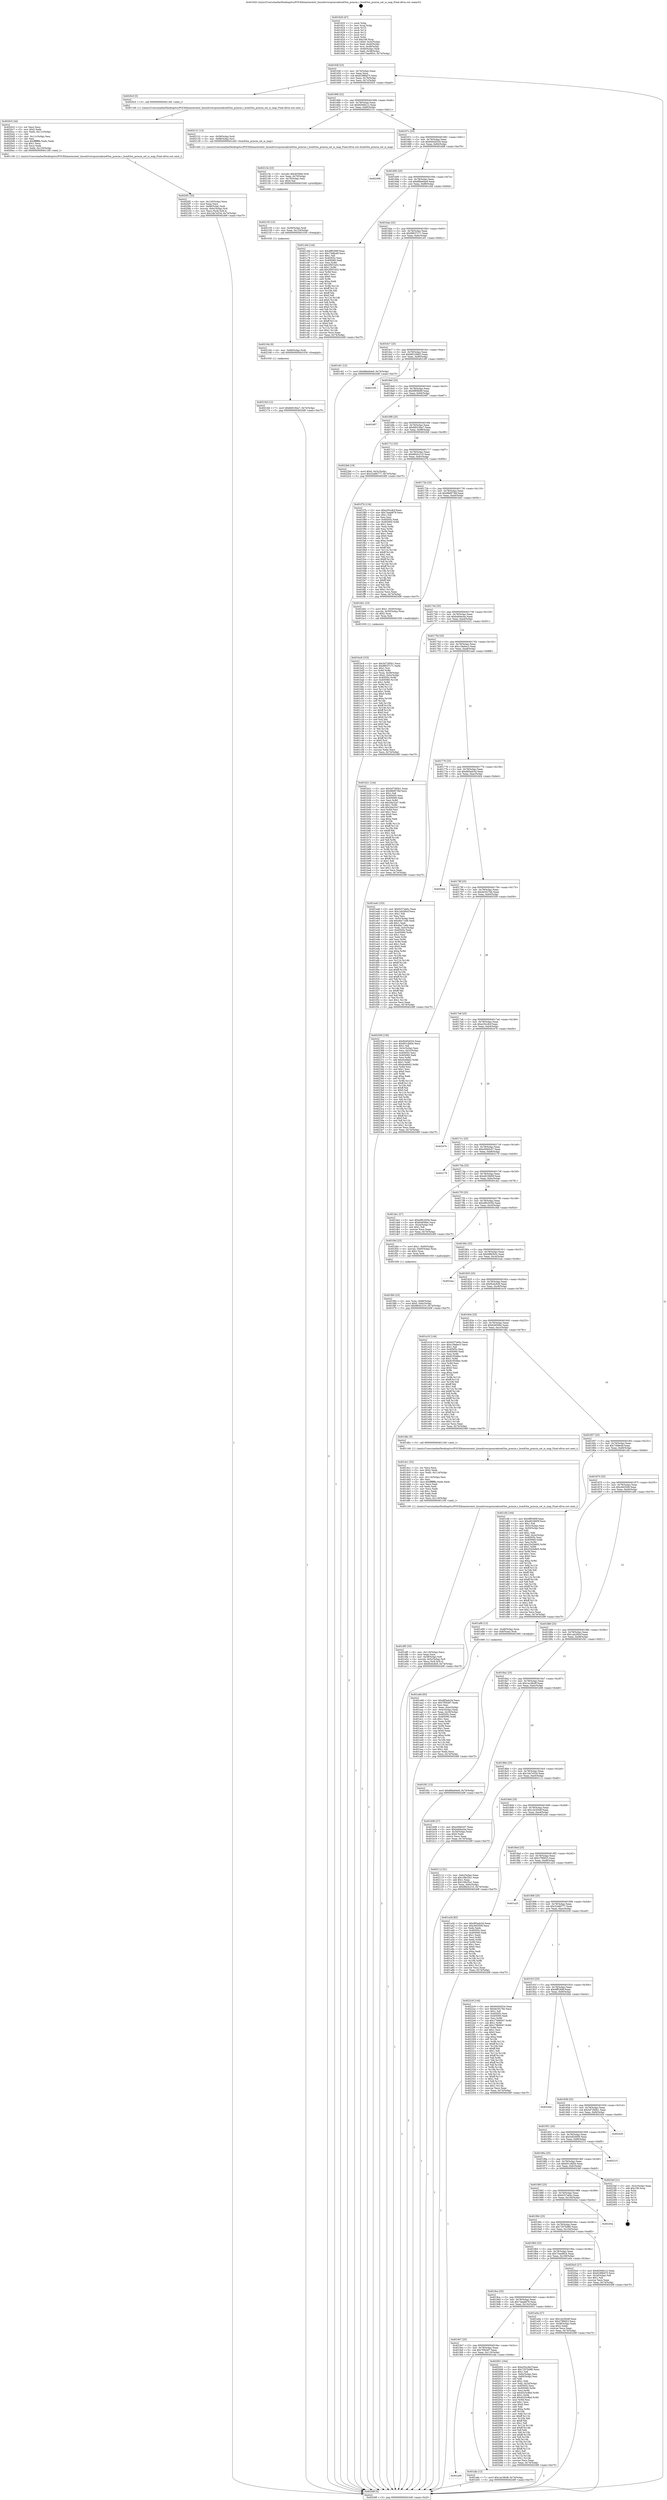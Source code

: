 digraph "0x401620" {
  label = "0x401620 (/mnt/c/Users/mathe/Desktop/tcc/POCII/binaries/extr_linuxdriverspcmciabcm63xx_pcmcia.c_bcm63xx_pcmcia_set_io_map_Final-ollvm.out::main(0))"
  labelloc = "t"
  node[shape=record]

  Entry [label="",width=0.3,height=0.3,shape=circle,fillcolor=black,style=filled]
  "0x40164f" [label="{
     0x40164f [23]\l
     | [instrs]\l
     &nbsp;&nbsp;0x40164f \<+3\>: mov -0x74(%rbp),%eax\l
     &nbsp;&nbsp;0x401652 \<+2\>: mov %eax,%ecx\l
     &nbsp;&nbsp;0x401654 \<+6\>: sub $0x81886d75,%ecx\l
     &nbsp;&nbsp;0x40165a \<+3\>: mov %eax,-0x78(%rbp)\l
     &nbsp;&nbsp;0x40165d \<+3\>: mov %ecx,-0x7c(%rbp)\l
     &nbsp;&nbsp;0x401660 \<+6\>: je 00000000004020c0 \<main+0xaa0\>\l
  }"]
  "0x4020c0" [label="{
     0x4020c0 [5]\l
     | [instrs]\l
     &nbsp;&nbsp;0x4020c0 \<+5\>: call 0000000000401160 \<next_i\>\l
     | [calls]\l
     &nbsp;&nbsp;0x401160 \{1\} (/mnt/c/Users/mathe/Desktop/tcc/POCII/binaries/extr_linuxdriverspcmciabcm63xx_pcmcia.c_bcm63xx_pcmcia_set_io_map_Final-ollvm.out::next_i)\l
  }"]
  "0x401666" [label="{
     0x401666 [22]\l
     | [instrs]\l
     &nbsp;&nbsp;0x401666 \<+5\>: jmp 000000000040166b \<main+0x4b\>\l
     &nbsp;&nbsp;0x40166b \<+3\>: mov -0x78(%rbp),%eax\l
     &nbsp;&nbsp;0x40166e \<+5\>: sub $0x82946c12,%eax\l
     &nbsp;&nbsp;0x401673 \<+3\>: mov %eax,-0x80(%rbp)\l
     &nbsp;&nbsp;0x401676 \<+6\>: je 0000000000402131 \<main+0xb11\>\l
  }"]
  Exit [label="",width=0.3,height=0.3,shape=circle,fillcolor=black,style=filled,peripheries=2]
  "0x402131" [label="{
     0x402131 [13]\l
     | [instrs]\l
     &nbsp;&nbsp;0x402131 \<+4\>: mov -0x58(%rbp),%rdi\l
     &nbsp;&nbsp;0x402135 \<+4\>: mov -0x68(%rbp),%rsi\l
     &nbsp;&nbsp;0x402139 \<+5\>: call 0000000000401440 \<bcm63xx_pcmcia_set_io_map\>\l
     | [calls]\l
     &nbsp;&nbsp;0x401440 \{1\} (/mnt/c/Users/mathe/Desktop/tcc/POCII/binaries/extr_linuxdriverspcmciabcm63xx_pcmcia.c_bcm63xx_pcmcia_set_io_map_Final-ollvm.out::bcm63xx_pcmcia_set_io_map)\l
  }"]
  "0x40167c" [label="{
     0x40167c [25]\l
     | [instrs]\l
     &nbsp;&nbsp;0x40167c \<+5\>: jmp 0000000000401681 \<main+0x61\>\l
     &nbsp;&nbsp;0x401681 \<+3\>: mov -0x78(%rbp),%eax\l
     &nbsp;&nbsp;0x401684 \<+5\>: sub $0x8445d334,%eax\l
     &nbsp;&nbsp;0x401689 \<+6\>: mov %eax,-0x84(%rbp)\l
     &nbsp;&nbsp;0x40168f \<+6\>: je 0000000000402498 \<main+0xe78\>\l
  }"]
  "0x40216d" [label="{
     0x40216d [12]\l
     | [instrs]\l
     &nbsp;&nbsp;0x40216d \<+7\>: movl $0x8d0184a7,-0x74(%rbp)\l
     &nbsp;&nbsp;0x402174 \<+5\>: jmp 000000000040249f \<main+0xe7f\>\l
  }"]
  "0x402498" [label="{
     0x402498\l
  }", style=dashed]
  "0x401695" [label="{
     0x401695 [25]\l
     | [instrs]\l
     &nbsp;&nbsp;0x401695 \<+5\>: jmp 000000000040169a \<main+0x7a\>\l
     &nbsp;&nbsp;0x40169a \<+3\>: mov -0x78(%rbp),%eax\l
     &nbsp;&nbsp;0x40169d \<+5\>: sub $0x86be64e9,%eax\l
     &nbsp;&nbsp;0x4016a2 \<+6\>: mov %eax,-0x88(%rbp)\l
     &nbsp;&nbsp;0x4016a8 \<+6\>: je 0000000000401c6d \<main+0x64d\>\l
  }"]
  "0x402164" [label="{
     0x402164 [9]\l
     | [instrs]\l
     &nbsp;&nbsp;0x402164 \<+4\>: mov -0x68(%rbp),%rdi\l
     &nbsp;&nbsp;0x402168 \<+5\>: call 0000000000401030 \<free@plt\>\l
     | [calls]\l
     &nbsp;&nbsp;0x401030 \{1\} (unknown)\l
  }"]
  "0x401c6d" [label="{
     0x401c6d [144]\l
     | [instrs]\l
     &nbsp;&nbsp;0x401c6d \<+5\>: mov $0x4ff5369f,%eax\l
     &nbsp;&nbsp;0x401c72 \<+5\>: mov $0x73d8e49,%ecx\l
     &nbsp;&nbsp;0x401c77 \<+2\>: mov $0x1,%dl\l
     &nbsp;&nbsp;0x401c79 \<+7\>: mov 0x40505c,%esi\l
     &nbsp;&nbsp;0x401c80 \<+7\>: mov 0x405060,%edi\l
     &nbsp;&nbsp;0x401c87 \<+3\>: mov %esi,%r8d\l
     &nbsp;&nbsp;0x401c8a \<+7\>: sub $0x2f501b52,%r8d\l
     &nbsp;&nbsp;0x401c91 \<+4\>: sub $0x1,%r8d\l
     &nbsp;&nbsp;0x401c95 \<+7\>: add $0x2f501b52,%r8d\l
     &nbsp;&nbsp;0x401c9c \<+4\>: imul %r8d,%esi\l
     &nbsp;&nbsp;0x401ca0 \<+3\>: and $0x1,%esi\l
     &nbsp;&nbsp;0x401ca3 \<+3\>: cmp $0x0,%esi\l
     &nbsp;&nbsp;0x401ca6 \<+4\>: sete %r9b\l
     &nbsp;&nbsp;0x401caa \<+3\>: cmp $0xa,%edi\l
     &nbsp;&nbsp;0x401cad \<+4\>: setl %r10b\l
     &nbsp;&nbsp;0x401cb1 \<+3\>: mov %r9b,%r11b\l
     &nbsp;&nbsp;0x401cb4 \<+4\>: xor $0xff,%r11b\l
     &nbsp;&nbsp;0x401cb8 \<+3\>: mov %r10b,%bl\l
     &nbsp;&nbsp;0x401cbb \<+3\>: xor $0xff,%bl\l
     &nbsp;&nbsp;0x401cbe \<+3\>: xor $0x0,%dl\l
     &nbsp;&nbsp;0x401cc1 \<+3\>: mov %r11b,%r14b\l
     &nbsp;&nbsp;0x401cc4 \<+4\>: and $0x0,%r14b\l
     &nbsp;&nbsp;0x401cc8 \<+3\>: and %dl,%r9b\l
     &nbsp;&nbsp;0x401ccb \<+3\>: mov %bl,%r15b\l
     &nbsp;&nbsp;0x401cce \<+4\>: and $0x0,%r15b\l
     &nbsp;&nbsp;0x401cd2 \<+3\>: and %dl,%r10b\l
     &nbsp;&nbsp;0x401cd5 \<+3\>: or %r9b,%r14b\l
     &nbsp;&nbsp;0x401cd8 \<+3\>: or %r10b,%r15b\l
     &nbsp;&nbsp;0x401cdb \<+3\>: xor %r15b,%r14b\l
     &nbsp;&nbsp;0x401cde \<+3\>: or %bl,%r11b\l
     &nbsp;&nbsp;0x401ce1 \<+4\>: xor $0xff,%r11b\l
     &nbsp;&nbsp;0x401ce5 \<+3\>: or $0x0,%dl\l
     &nbsp;&nbsp;0x401ce8 \<+3\>: and %dl,%r11b\l
     &nbsp;&nbsp;0x401ceb \<+3\>: or %r11b,%r14b\l
     &nbsp;&nbsp;0x401cee \<+4\>: test $0x1,%r14b\l
     &nbsp;&nbsp;0x401cf2 \<+3\>: cmovne %ecx,%eax\l
     &nbsp;&nbsp;0x401cf5 \<+3\>: mov %eax,-0x74(%rbp)\l
     &nbsp;&nbsp;0x401cf8 \<+5\>: jmp 000000000040249f \<main+0xe7f\>\l
  }"]
  "0x4016ae" [label="{
     0x4016ae [25]\l
     | [instrs]\l
     &nbsp;&nbsp;0x4016ae \<+5\>: jmp 00000000004016b3 \<main+0x93\>\l
     &nbsp;&nbsp;0x4016b3 \<+3\>: mov -0x78(%rbp),%eax\l
     &nbsp;&nbsp;0x4016b6 \<+5\>: sub $0x88037c71,%eax\l
     &nbsp;&nbsp;0x4016bb \<+6\>: mov %eax,-0x8c(%rbp)\l
     &nbsp;&nbsp;0x4016c1 \<+6\>: je 0000000000401c61 \<main+0x641\>\l
  }"]
  "0x402155" [label="{
     0x402155 [15]\l
     | [instrs]\l
     &nbsp;&nbsp;0x402155 \<+4\>: mov -0x58(%rbp),%rdi\l
     &nbsp;&nbsp;0x402159 \<+6\>: mov %eax,-0x124(%rbp)\l
     &nbsp;&nbsp;0x40215f \<+5\>: call 0000000000401030 \<free@plt\>\l
     | [calls]\l
     &nbsp;&nbsp;0x401030 \{1\} (unknown)\l
  }"]
  "0x401c61" [label="{
     0x401c61 [12]\l
     | [instrs]\l
     &nbsp;&nbsp;0x401c61 \<+7\>: movl $0x86be64e9,-0x74(%rbp)\l
     &nbsp;&nbsp;0x401c68 \<+5\>: jmp 000000000040249f \<main+0xe7f\>\l
  }"]
  "0x4016c7" [label="{
     0x4016c7 [25]\l
     | [instrs]\l
     &nbsp;&nbsp;0x4016c7 \<+5\>: jmp 00000000004016cc \<main+0xac\>\l
     &nbsp;&nbsp;0x4016cc \<+3\>: mov -0x78(%rbp),%eax\l
     &nbsp;&nbsp;0x4016cf \<+5\>: sub $0x883168d3,%eax\l
     &nbsp;&nbsp;0x4016d4 \<+6\>: mov %eax,-0x90(%rbp)\l
     &nbsp;&nbsp;0x4016da \<+6\>: je 0000000000402185 \<main+0xb65\>\l
  }"]
  "0x40213e" [label="{
     0x40213e [23]\l
     | [instrs]\l
     &nbsp;&nbsp;0x40213e \<+10\>: movabs $0x4030b6,%rdi\l
     &nbsp;&nbsp;0x402148 \<+3\>: mov %eax,-0x70(%rbp)\l
     &nbsp;&nbsp;0x40214b \<+3\>: mov -0x70(%rbp),%esi\l
     &nbsp;&nbsp;0x40214e \<+2\>: mov $0x0,%al\l
     &nbsp;&nbsp;0x402150 \<+5\>: call 0000000000401040 \<printf@plt\>\l
     | [calls]\l
     &nbsp;&nbsp;0x401040 \{1\} (unknown)\l
  }"]
  "0x402185" [label="{
     0x402185\l
  }", style=dashed]
  "0x4016e0" [label="{
     0x4016e0 [25]\l
     | [instrs]\l
     &nbsp;&nbsp;0x4016e0 \<+5\>: jmp 00000000004016e5 \<main+0xc5\>\l
     &nbsp;&nbsp;0x4016e5 \<+3\>: mov -0x78(%rbp),%eax\l
     &nbsp;&nbsp;0x4016e8 \<+5\>: sub $0x89f5fe99,%eax\l
     &nbsp;&nbsp;0x4016ed \<+6\>: mov %eax,-0x94(%rbp)\l
     &nbsp;&nbsp;0x4016f3 \<+6\>: je 0000000000402487 \<main+0xe67\>\l
  }"]
  "0x4020f1" [label="{
     0x4020f1 [33]\l
     | [instrs]\l
     &nbsp;&nbsp;0x4020f1 \<+6\>: mov -0x120(%rbp),%ecx\l
     &nbsp;&nbsp;0x4020f7 \<+3\>: imul %eax,%ecx\l
     &nbsp;&nbsp;0x4020fa \<+4\>: mov -0x68(%rbp),%rdi\l
     &nbsp;&nbsp;0x4020fe \<+4\>: movslq -0x6c(%rbp),%r8\l
     &nbsp;&nbsp;0x402102 \<+4\>: mov %ecx,(%rdi,%r8,4)\l
     &nbsp;&nbsp;0x402106 \<+7\>: movl $0x1da7e534,-0x74(%rbp)\l
     &nbsp;&nbsp;0x40210d \<+5\>: jmp 000000000040249f \<main+0xe7f\>\l
  }"]
  "0x402487" [label="{
     0x402487\l
  }", style=dashed]
  "0x4016f9" [label="{
     0x4016f9 [25]\l
     | [instrs]\l
     &nbsp;&nbsp;0x4016f9 \<+5\>: jmp 00000000004016fe \<main+0xde\>\l
     &nbsp;&nbsp;0x4016fe \<+3\>: mov -0x78(%rbp),%eax\l
     &nbsp;&nbsp;0x401701 \<+5\>: sub $0x8d0184a7,%eax\l
     &nbsp;&nbsp;0x401706 \<+6\>: mov %eax,-0x98(%rbp)\l
     &nbsp;&nbsp;0x40170c \<+6\>: je 00000000004022b6 \<main+0xc96\>\l
  }"]
  "0x4020c5" [label="{
     0x4020c5 [44]\l
     | [instrs]\l
     &nbsp;&nbsp;0x4020c5 \<+2\>: xor %ecx,%ecx\l
     &nbsp;&nbsp;0x4020c7 \<+5\>: mov $0x2,%edx\l
     &nbsp;&nbsp;0x4020cc \<+6\>: mov %edx,-0x11c(%rbp)\l
     &nbsp;&nbsp;0x4020d2 \<+1\>: cltd\l
     &nbsp;&nbsp;0x4020d3 \<+6\>: mov -0x11c(%rbp),%esi\l
     &nbsp;&nbsp;0x4020d9 \<+2\>: idiv %esi\l
     &nbsp;&nbsp;0x4020db \<+6\>: imul $0xfffffffe,%edx,%edx\l
     &nbsp;&nbsp;0x4020e1 \<+3\>: sub $0x1,%ecx\l
     &nbsp;&nbsp;0x4020e4 \<+2\>: sub %ecx,%edx\l
     &nbsp;&nbsp;0x4020e6 \<+6\>: mov %edx,-0x120(%rbp)\l
     &nbsp;&nbsp;0x4020ec \<+5\>: call 0000000000401160 \<next_i\>\l
     | [calls]\l
     &nbsp;&nbsp;0x401160 \{1\} (/mnt/c/Users/mathe/Desktop/tcc/POCII/binaries/extr_linuxdriverspcmciabcm63xx_pcmcia.c_bcm63xx_pcmcia_set_io_map_Final-ollvm.out::next_i)\l
  }"]
  "0x4022b6" [label="{
     0x4022b6 [19]\l
     | [instrs]\l
     &nbsp;&nbsp;0x4022b6 \<+7\>: movl $0x0,-0x3c(%rbp)\l
     &nbsp;&nbsp;0x4022bd \<+7\>: movl $0x32a6b777,-0x74(%rbp)\l
     &nbsp;&nbsp;0x4022c4 \<+5\>: jmp 000000000040249f \<main+0xe7f\>\l
  }"]
  "0x401712" [label="{
     0x401712 [25]\l
     | [instrs]\l
     &nbsp;&nbsp;0x401712 \<+5\>: jmp 0000000000401717 \<main+0xf7\>\l
     &nbsp;&nbsp;0x401717 \<+3\>: mov -0x78(%rbp),%eax\l
     &nbsp;&nbsp;0x40171a \<+5\>: sub $0x9843c210,%eax\l
     &nbsp;&nbsp;0x40171f \<+6\>: mov %eax,-0x9c(%rbp)\l
     &nbsp;&nbsp;0x401725 \<+6\>: je 0000000000401f7b \<main+0x95b\>\l
  }"]
  "0x401f64" [label="{
     0x401f64 [23]\l
     | [instrs]\l
     &nbsp;&nbsp;0x401f64 \<+4\>: mov %rax,-0x68(%rbp)\l
     &nbsp;&nbsp;0x401f68 \<+7\>: movl $0x0,-0x6c(%rbp)\l
     &nbsp;&nbsp;0x401f6f \<+7\>: movl $0x9843c210,-0x74(%rbp)\l
     &nbsp;&nbsp;0x401f76 \<+5\>: jmp 000000000040249f \<main+0xe7f\>\l
  }"]
  "0x401f7b" [label="{
     0x401f7b [134]\l
     | [instrs]\l
     &nbsp;&nbsp;0x401f7b \<+5\>: mov $0xe35cc8cf,%eax\l
     &nbsp;&nbsp;0x401f80 \<+5\>: mov $0x74aab878,%ecx\l
     &nbsp;&nbsp;0x401f85 \<+2\>: mov $0x1,%dl\l
     &nbsp;&nbsp;0x401f87 \<+2\>: xor %esi,%esi\l
     &nbsp;&nbsp;0x401f89 \<+7\>: mov 0x40505c,%edi\l
     &nbsp;&nbsp;0x401f90 \<+8\>: mov 0x405060,%r8d\l
     &nbsp;&nbsp;0x401f98 \<+3\>: sub $0x1,%esi\l
     &nbsp;&nbsp;0x401f9b \<+3\>: mov %edi,%r9d\l
     &nbsp;&nbsp;0x401f9e \<+3\>: add %esi,%r9d\l
     &nbsp;&nbsp;0x401fa1 \<+4\>: imul %r9d,%edi\l
     &nbsp;&nbsp;0x401fa5 \<+3\>: and $0x1,%edi\l
     &nbsp;&nbsp;0x401fa8 \<+3\>: cmp $0x0,%edi\l
     &nbsp;&nbsp;0x401fab \<+4\>: sete %r10b\l
     &nbsp;&nbsp;0x401faf \<+4\>: cmp $0xa,%r8d\l
     &nbsp;&nbsp;0x401fb3 \<+4\>: setl %r11b\l
     &nbsp;&nbsp;0x401fb7 \<+3\>: mov %r10b,%bl\l
     &nbsp;&nbsp;0x401fba \<+3\>: xor $0xff,%bl\l
     &nbsp;&nbsp;0x401fbd \<+3\>: mov %r11b,%r14b\l
     &nbsp;&nbsp;0x401fc0 \<+4\>: xor $0xff,%r14b\l
     &nbsp;&nbsp;0x401fc4 \<+3\>: xor $0x1,%dl\l
     &nbsp;&nbsp;0x401fc7 \<+3\>: mov %bl,%r15b\l
     &nbsp;&nbsp;0x401fca \<+4\>: and $0xff,%r15b\l
     &nbsp;&nbsp;0x401fce \<+3\>: and %dl,%r10b\l
     &nbsp;&nbsp;0x401fd1 \<+3\>: mov %r14b,%r12b\l
     &nbsp;&nbsp;0x401fd4 \<+4\>: and $0xff,%r12b\l
     &nbsp;&nbsp;0x401fd8 \<+3\>: and %dl,%r11b\l
     &nbsp;&nbsp;0x401fdb \<+3\>: or %r10b,%r15b\l
     &nbsp;&nbsp;0x401fde \<+3\>: or %r11b,%r12b\l
     &nbsp;&nbsp;0x401fe1 \<+3\>: xor %r12b,%r15b\l
     &nbsp;&nbsp;0x401fe4 \<+3\>: or %r14b,%bl\l
     &nbsp;&nbsp;0x401fe7 \<+3\>: xor $0xff,%bl\l
     &nbsp;&nbsp;0x401fea \<+3\>: or $0x1,%dl\l
     &nbsp;&nbsp;0x401fed \<+2\>: and %dl,%bl\l
     &nbsp;&nbsp;0x401fef \<+3\>: or %bl,%r15b\l
     &nbsp;&nbsp;0x401ff2 \<+4\>: test $0x1,%r15b\l
     &nbsp;&nbsp;0x401ff6 \<+3\>: cmovne %ecx,%eax\l
     &nbsp;&nbsp;0x401ff9 \<+3\>: mov %eax,-0x74(%rbp)\l
     &nbsp;&nbsp;0x401ffc \<+5\>: jmp 000000000040249f \<main+0xe7f\>\l
  }"]
  "0x40172b" [label="{
     0x40172b [25]\l
     | [instrs]\l
     &nbsp;&nbsp;0x40172b \<+5\>: jmp 0000000000401730 \<main+0x110\>\l
     &nbsp;&nbsp;0x401730 \<+3\>: mov -0x78(%rbp),%eax\l
     &nbsp;&nbsp;0x401733 \<+5\>: sub $0x98d973bf,%eax\l
     &nbsp;&nbsp;0x401738 \<+6\>: mov %eax,-0xa0(%rbp)\l
     &nbsp;&nbsp;0x40173e \<+6\>: je 0000000000401bb1 \<main+0x591\>\l
  }"]
  "0x401df5" [label="{
     0x401df5 [33]\l
     | [instrs]\l
     &nbsp;&nbsp;0x401df5 \<+6\>: mov -0x118(%rbp),%ecx\l
     &nbsp;&nbsp;0x401dfb \<+3\>: imul %eax,%ecx\l
     &nbsp;&nbsp;0x401dfe \<+4\>: mov -0x58(%rbp),%r8\l
     &nbsp;&nbsp;0x401e02 \<+4\>: movslq -0x5c(%rbp),%r9\l
     &nbsp;&nbsp;0x401e06 \<+4\>: mov %ecx,(%r8,%r9,4)\l
     &nbsp;&nbsp;0x401e0a \<+7\>: movl $0xf5c6c828,-0x74(%rbp)\l
     &nbsp;&nbsp;0x401e11 \<+5\>: jmp 000000000040249f \<main+0xe7f\>\l
  }"]
  "0x401bb1" [label="{
     0x401bb1 [23]\l
     | [instrs]\l
     &nbsp;&nbsp;0x401bb1 \<+7\>: movl $0x1,-0x50(%rbp)\l
     &nbsp;&nbsp;0x401bb8 \<+4\>: movslq -0x50(%rbp),%rax\l
     &nbsp;&nbsp;0x401bbc \<+4\>: shl $0x2,%rax\l
     &nbsp;&nbsp;0x401bc0 \<+3\>: mov %rax,%rdi\l
     &nbsp;&nbsp;0x401bc3 \<+5\>: call 0000000000401050 \<malloc@plt\>\l
     | [calls]\l
     &nbsp;&nbsp;0x401050 \{1\} (unknown)\l
  }"]
  "0x401744" [label="{
     0x401744 [25]\l
     | [instrs]\l
     &nbsp;&nbsp;0x401744 \<+5\>: jmp 0000000000401749 \<main+0x129\>\l
     &nbsp;&nbsp;0x401749 \<+3\>: mov -0x78(%rbp),%eax\l
     &nbsp;&nbsp;0x40174c \<+5\>: sub $0xbdd4ecba,%eax\l
     &nbsp;&nbsp;0x401751 \<+6\>: mov %eax,-0xa4(%rbp)\l
     &nbsp;&nbsp;0x401757 \<+6\>: je 0000000000401b21 \<main+0x501\>\l
  }"]
  "0x401dc1" [label="{
     0x401dc1 [52]\l
     | [instrs]\l
     &nbsp;&nbsp;0x401dc1 \<+2\>: xor %ecx,%ecx\l
     &nbsp;&nbsp;0x401dc3 \<+5\>: mov $0x2,%edx\l
     &nbsp;&nbsp;0x401dc8 \<+6\>: mov %edx,-0x114(%rbp)\l
     &nbsp;&nbsp;0x401dce \<+1\>: cltd\l
     &nbsp;&nbsp;0x401dcf \<+6\>: mov -0x114(%rbp),%esi\l
     &nbsp;&nbsp;0x401dd5 \<+2\>: idiv %esi\l
     &nbsp;&nbsp;0x401dd7 \<+6\>: imul $0xfffffffe,%edx,%edx\l
     &nbsp;&nbsp;0x401ddd \<+2\>: mov %ecx,%edi\l
     &nbsp;&nbsp;0x401ddf \<+2\>: sub %edx,%edi\l
     &nbsp;&nbsp;0x401de1 \<+2\>: mov %ecx,%edx\l
     &nbsp;&nbsp;0x401de3 \<+3\>: sub $0x1,%edx\l
     &nbsp;&nbsp;0x401de6 \<+2\>: add %edx,%edi\l
     &nbsp;&nbsp;0x401de8 \<+2\>: sub %edi,%ecx\l
     &nbsp;&nbsp;0x401dea \<+6\>: mov %ecx,-0x118(%rbp)\l
     &nbsp;&nbsp;0x401df0 \<+5\>: call 0000000000401160 \<next_i\>\l
     | [calls]\l
     &nbsp;&nbsp;0x401160 \{1\} (/mnt/c/Users/mathe/Desktop/tcc/POCII/binaries/extr_linuxdriverspcmciabcm63xx_pcmcia.c_bcm63xx_pcmcia_set_io_map_Final-ollvm.out::next_i)\l
  }"]
  "0x401b21" [label="{
     0x401b21 [144]\l
     | [instrs]\l
     &nbsp;&nbsp;0x401b21 \<+5\>: mov $0x5d7285b1,%eax\l
     &nbsp;&nbsp;0x401b26 \<+5\>: mov $0x98d973bf,%ecx\l
     &nbsp;&nbsp;0x401b2b \<+2\>: mov $0x1,%dl\l
     &nbsp;&nbsp;0x401b2d \<+7\>: mov 0x40505c,%esi\l
     &nbsp;&nbsp;0x401b34 \<+7\>: mov 0x405060,%edi\l
     &nbsp;&nbsp;0x401b3b \<+3\>: mov %esi,%r8d\l
     &nbsp;&nbsp;0x401b3e \<+7\>: sub $0x3da32a7,%r8d\l
     &nbsp;&nbsp;0x401b45 \<+4\>: sub $0x1,%r8d\l
     &nbsp;&nbsp;0x401b49 \<+7\>: add $0x3da32a7,%r8d\l
     &nbsp;&nbsp;0x401b50 \<+4\>: imul %r8d,%esi\l
     &nbsp;&nbsp;0x401b54 \<+3\>: and $0x1,%esi\l
     &nbsp;&nbsp;0x401b57 \<+3\>: cmp $0x0,%esi\l
     &nbsp;&nbsp;0x401b5a \<+4\>: sete %r9b\l
     &nbsp;&nbsp;0x401b5e \<+3\>: cmp $0xa,%edi\l
     &nbsp;&nbsp;0x401b61 \<+4\>: setl %r10b\l
     &nbsp;&nbsp;0x401b65 \<+3\>: mov %r9b,%r11b\l
     &nbsp;&nbsp;0x401b68 \<+4\>: xor $0xff,%r11b\l
     &nbsp;&nbsp;0x401b6c \<+3\>: mov %r10b,%bl\l
     &nbsp;&nbsp;0x401b6f \<+3\>: xor $0xff,%bl\l
     &nbsp;&nbsp;0x401b72 \<+3\>: xor $0x1,%dl\l
     &nbsp;&nbsp;0x401b75 \<+3\>: mov %r11b,%r14b\l
     &nbsp;&nbsp;0x401b78 \<+4\>: and $0xff,%r14b\l
     &nbsp;&nbsp;0x401b7c \<+3\>: and %dl,%r9b\l
     &nbsp;&nbsp;0x401b7f \<+3\>: mov %bl,%r15b\l
     &nbsp;&nbsp;0x401b82 \<+4\>: and $0xff,%r15b\l
     &nbsp;&nbsp;0x401b86 \<+3\>: and %dl,%r10b\l
     &nbsp;&nbsp;0x401b89 \<+3\>: or %r9b,%r14b\l
     &nbsp;&nbsp;0x401b8c \<+3\>: or %r10b,%r15b\l
     &nbsp;&nbsp;0x401b8f \<+3\>: xor %r15b,%r14b\l
     &nbsp;&nbsp;0x401b92 \<+3\>: or %bl,%r11b\l
     &nbsp;&nbsp;0x401b95 \<+4\>: xor $0xff,%r11b\l
     &nbsp;&nbsp;0x401b99 \<+3\>: or $0x1,%dl\l
     &nbsp;&nbsp;0x401b9c \<+3\>: and %dl,%r11b\l
     &nbsp;&nbsp;0x401b9f \<+3\>: or %r11b,%r14b\l
     &nbsp;&nbsp;0x401ba2 \<+4\>: test $0x1,%r14b\l
     &nbsp;&nbsp;0x401ba6 \<+3\>: cmovne %ecx,%eax\l
     &nbsp;&nbsp;0x401ba9 \<+3\>: mov %eax,-0x74(%rbp)\l
     &nbsp;&nbsp;0x401bac \<+5\>: jmp 000000000040249f \<main+0xe7f\>\l
  }"]
  "0x40175d" [label="{
     0x40175d [25]\l
     | [instrs]\l
     &nbsp;&nbsp;0x40175d \<+5\>: jmp 0000000000401762 \<main+0x142\>\l
     &nbsp;&nbsp;0x401762 \<+3\>: mov -0x78(%rbp),%eax\l
     &nbsp;&nbsp;0x401765 \<+5\>: sub $0xc18ebec3,%eax\l
     &nbsp;&nbsp;0x40176a \<+6\>: mov %eax,-0xa8(%rbp)\l
     &nbsp;&nbsp;0x401770 \<+6\>: je 0000000000401ea6 \<main+0x886\>\l
  }"]
  "0x401bc8" [label="{
     0x401bc8 [153]\l
     | [instrs]\l
     &nbsp;&nbsp;0x401bc8 \<+5\>: mov $0x5d7285b1,%ecx\l
     &nbsp;&nbsp;0x401bcd \<+5\>: mov $0x88037c71,%edx\l
     &nbsp;&nbsp;0x401bd2 \<+3\>: mov $0x1,%sil\l
     &nbsp;&nbsp;0x401bd5 \<+3\>: xor %r8d,%r8d\l
     &nbsp;&nbsp;0x401bd8 \<+4\>: mov %rax,-0x58(%rbp)\l
     &nbsp;&nbsp;0x401bdc \<+7\>: movl $0x0,-0x5c(%rbp)\l
     &nbsp;&nbsp;0x401be3 \<+8\>: mov 0x40505c,%r9d\l
     &nbsp;&nbsp;0x401beb \<+8\>: mov 0x405060,%r10d\l
     &nbsp;&nbsp;0x401bf3 \<+4\>: sub $0x1,%r8d\l
     &nbsp;&nbsp;0x401bf7 \<+3\>: mov %r9d,%r11d\l
     &nbsp;&nbsp;0x401bfa \<+3\>: add %r8d,%r11d\l
     &nbsp;&nbsp;0x401bfd \<+4\>: imul %r11d,%r9d\l
     &nbsp;&nbsp;0x401c01 \<+4\>: and $0x1,%r9d\l
     &nbsp;&nbsp;0x401c05 \<+4\>: cmp $0x0,%r9d\l
     &nbsp;&nbsp;0x401c09 \<+3\>: sete %bl\l
     &nbsp;&nbsp;0x401c0c \<+4\>: cmp $0xa,%r10d\l
     &nbsp;&nbsp;0x401c10 \<+4\>: setl %r14b\l
     &nbsp;&nbsp;0x401c14 \<+3\>: mov %bl,%r15b\l
     &nbsp;&nbsp;0x401c17 \<+4\>: xor $0xff,%r15b\l
     &nbsp;&nbsp;0x401c1b \<+3\>: mov %r14b,%r12b\l
     &nbsp;&nbsp;0x401c1e \<+4\>: xor $0xff,%r12b\l
     &nbsp;&nbsp;0x401c22 \<+4\>: xor $0x0,%sil\l
     &nbsp;&nbsp;0x401c26 \<+3\>: mov %r15b,%r13b\l
     &nbsp;&nbsp;0x401c29 \<+4\>: and $0x0,%r13b\l
     &nbsp;&nbsp;0x401c2d \<+3\>: and %sil,%bl\l
     &nbsp;&nbsp;0x401c30 \<+3\>: mov %r12b,%al\l
     &nbsp;&nbsp;0x401c33 \<+2\>: and $0x0,%al\l
     &nbsp;&nbsp;0x401c35 \<+3\>: and %sil,%r14b\l
     &nbsp;&nbsp;0x401c38 \<+3\>: or %bl,%r13b\l
     &nbsp;&nbsp;0x401c3b \<+3\>: or %r14b,%al\l
     &nbsp;&nbsp;0x401c3e \<+3\>: xor %al,%r13b\l
     &nbsp;&nbsp;0x401c41 \<+3\>: or %r12b,%r15b\l
     &nbsp;&nbsp;0x401c44 \<+4\>: xor $0xff,%r15b\l
     &nbsp;&nbsp;0x401c48 \<+4\>: or $0x0,%sil\l
     &nbsp;&nbsp;0x401c4c \<+3\>: and %sil,%r15b\l
     &nbsp;&nbsp;0x401c4f \<+3\>: or %r15b,%r13b\l
     &nbsp;&nbsp;0x401c52 \<+4\>: test $0x1,%r13b\l
     &nbsp;&nbsp;0x401c56 \<+3\>: cmovne %edx,%ecx\l
     &nbsp;&nbsp;0x401c59 \<+3\>: mov %ecx,-0x74(%rbp)\l
     &nbsp;&nbsp;0x401c5c \<+5\>: jmp 000000000040249f \<main+0xe7f\>\l
  }"]
  "0x401ea6" [label="{
     0x401ea6 [155]\l
     | [instrs]\l
     &nbsp;&nbsp;0x401ea6 \<+5\>: mov $0x6257a64c,%eax\l
     &nbsp;&nbsp;0x401eab \<+5\>: mov $0x1ab290cf,%ecx\l
     &nbsp;&nbsp;0x401eb0 \<+2\>: mov $0x1,%dl\l
     &nbsp;&nbsp;0x401eb2 \<+2\>: xor %esi,%esi\l
     &nbsp;&nbsp;0x401eb4 \<+3\>: mov -0x5c(%rbp),%edi\l
     &nbsp;&nbsp;0x401eb7 \<+6\>: add $0x46a71efb,%edi\l
     &nbsp;&nbsp;0x401ebd \<+3\>: add $0x1,%edi\l
     &nbsp;&nbsp;0x401ec0 \<+6\>: sub $0x46a71efb,%edi\l
     &nbsp;&nbsp;0x401ec6 \<+3\>: mov %edi,-0x5c(%rbp)\l
     &nbsp;&nbsp;0x401ec9 \<+7\>: mov 0x40505c,%edi\l
     &nbsp;&nbsp;0x401ed0 \<+8\>: mov 0x405060,%r8d\l
     &nbsp;&nbsp;0x401ed8 \<+3\>: sub $0x1,%esi\l
     &nbsp;&nbsp;0x401edb \<+3\>: mov %edi,%r9d\l
     &nbsp;&nbsp;0x401ede \<+3\>: add %esi,%r9d\l
     &nbsp;&nbsp;0x401ee1 \<+4\>: imul %r9d,%edi\l
     &nbsp;&nbsp;0x401ee5 \<+3\>: and $0x1,%edi\l
     &nbsp;&nbsp;0x401ee8 \<+3\>: cmp $0x0,%edi\l
     &nbsp;&nbsp;0x401eeb \<+4\>: sete %r10b\l
     &nbsp;&nbsp;0x401eef \<+4\>: cmp $0xa,%r8d\l
     &nbsp;&nbsp;0x401ef3 \<+4\>: setl %r11b\l
     &nbsp;&nbsp;0x401ef7 \<+3\>: mov %r10b,%bl\l
     &nbsp;&nbsp;0x401efa \<+3\>: xor $0xff,%bl\l
     &nbsp;&nbsp;0x401efd \<+3\>: mov %r11b,%r14b\l
     &nbsp;&nbsp;0x401f00 \<+4\>: xor $0xff,%r14b\l
     &nbsp;&nbsp;0x401f04 \<+3\>: xor $0x1,%dl\l
     &nbsp;&nbsp;0x401f07 \<+3\>: mov %bl,%r15b\l
     &nbsp;&nbsp;0x401f0a \<+4\>: and $0xff,%r15b\l
     &nbsp;&nbsp;0x401f0e \<+3\>: and %dl,%r10b\l
     &nbsp;&nbsp;0x401f11 \<+3\>: mov %r14b,%r12b\l
     &nbsp;&nbsp;0x401f14 \<+4\>: and $0xff,%r12b\l
     &nbsp;&nbsp;0x401f18 \<+3\>: and %dl,%r11b\l
     &nbsp;&nbsp;0x401f1b \<+3\>: or %r10b,%r15b\l
     &nbsp;&nbsp;0x401f1e \<+3\>: or %r11b,%r12b\l
     &nbsp;&nbsp;0x401f21 \<+3\>: xor %r12b,%r15b\l
     &nbsp;&nbsp;0x401f24 \<+3\>: or %r14b,%bl\l
     &nbsp;&nbsp;0x401f27 \<+3\>: xor $0xff,%bl\l
     &nbsp;&nbsp;0x401f2a \<+3\>: or $0x1,%dl\l
     &nbsp;&nbsp;0x401f2d \<+2\>: and %dl,%bl\l
     &nbsp;&nbsp;0x401f2f \<+3\>: or %bl,%r15b\l
     &nbsp;&nbsp;0x401f32 \<+4\>: test $0x1,%r15b\l
     &nbsp;&nbsp;0x401f36 \<+3\>: cmovne %ecx,%eax\l
     &nbsp;&nbsp;0x401f39 \<+3\>: mov %eax,-0x74(%rbp)\l
     &nbsp;&nbsp;0x401f3c \<+5\>: jmp 000000000040249f \<main+0xe7f\>\l
  }"]
  "0x401776" [label="{
     0x401776 [25]\l
     | [instrs]\l
     &nbsp;&nbsp;0x401776 \<+5\>: jmp 000000000040177b \<main+0x15b\>\l
     &nbsp;&nbsp;0x40177b \<+3\>: mov -0x78(%rbp),%eax\l
     &nbsp;&nbsp;0x40177e \<+5\>: sub $0xd85adc5d,%eax\l
     &nbsp;&nbsp;0x401783 \<+6\>: mov %eax,-0xac(%rbp)\l
     &nbsp;&nbsp;0x401789 \<+6\>: je 0000000000402404 \<main+0xde4\>\l
  }"]
  "0x401a00" [label="{
     0x401a00\l
  }", style=dashed]
  "0x402404" [label="{
     0x402404\l
  }", style=dashed]
  "0x40178f" [label="{
     0x40178f [25]\l
     | [instrs]\l
     &nbsp;&nbsp;0x40178f \<+5\>: jmp 0000000000401794 \<main+0x174\>\l
     &nbsp;&nbsp;0x401794 \<+3\>: mov -0x78(%rbp),%eax\l
     &nbsp;&nbsp;0x401797 \<+5\>: sub $0xde35c7bb,%eax\l
     &nbsp;&nbsp;0x40179c \<+6\>: mov %eax,-0xb0(%rbp)\l
     &nbsp;&nbsp;0x4017a2 \<+6\>: je 0000000000402359 \<main+0xd39\>\l
  }"]
  "0x401afa" [label="{
     0x401afa [12]\l
     | [instrs]\l
     &nbsp;&nbsp;0x401afa \<+7\>: movl $0x1ac38c9f,-0x74(%rbp)\l
     &nbsp;&nbsp;0x401b01 \<+5\>: jmp 000000000040249f \<main+0xe7f\>\l
  }"]
  "0x402359" [label="{
     0x402359 [150]\l
     | [instrs]\l
     &nbsp;&nbsp;0x402359 \<+5\>: mov $0x8445d334,%eax\l
     &nbsp;&nbsp;0x40235e \<+5\>: mov $0x601c8d5e,%ecx\l
     &nbsp;&nbsp;0x402363 \<+2\>: mov $0x1,%dl\l
     &nbsp;&nbsp;0x402365 \<+3\>: mov -0x3c(%rbp),%esi\l
     &nbsp;&nbsp;0x402368 \<+3\>: mov %esi,-0x2c(%rbp)\l
     &nbsp;&nbsp;0x40236b \<+7\>: mov 0x40505c,%esi\l
     &nbsp;&nbsp;0x402372 \<+7\>: mov 0x405060,%edi\l
     &nbsp;&nbsp;0x402379 \<+3\>: mov %esi,%r8d\l
     &nbsp;&nbsp;0x40237c \<+7\>: add $0xdce6bb2,%r8d\l
     &nbsp;&nbsp;0x402383 \<+4\>: sub $0x1,%r8d\l
     &nbsp;&nbsp;0x402387 \<+7\>: sub $0xdce6bb2,%r8d\l
     &nbsp;&nbsp;0x40238e \<+4\>: imul %r8d,%esi\l
     &nbsp;&nbsp;0x402392 \<+3\>: and $0x1,%esi\l
     &nbsp;&nbsp;0x402395 \<+3\>: cmp $0x0,%esi\l
     &nbsp;&nbsp;0x402398 \<+4\>: sete %r9b\l
     &nbsp;&nbsp;0x40239c \<+3\>: cmp $0xa,%edi\l
     &nbsp;&nbsp;0x40239f \<+4\>: setl %r10b\l
     &nbsp;&nbsp;0x4023a3 \<+3\>: mov %r9b,%r11b\l
     &nbsp;&nbsp;0x4023a6 \<+4\>: xor $0xff,%r11b\l
     &nbsp;&nbsp;0x4023aa \<+3\>: mov %r10b,%bl\l
     &nbsp;&nbsp;0x4023ad \<+3\>: xor $0xff,%bl\l
     &nbsp;&nbsp;0x4023b0 \<+3\>: xor $0x0,%dl\l
     &nbsp;&nbsp;0x4023b3 \<+3\>: mov %r11b,%r14b\l
     &nbsp;&nbsp;0x4023b6 \<+4\>: and $0x0,%r14b\l
     &nbsp;&nbsp;0x4023ba \<+3\>: and %dl,%r9b\l
     &nbsp;&nbsp;0x4023bd \<+3\>: mov %bl,%r15b\l
     &nbsp;&nbsp;0x4023c0 \<+4\>: and $0x0,%r15b\l
     &nbsp;&nbsp;0x4023c4 \<+3\>: and %dl,%r10b\l
     &nbsp;&nbsp;0x4023c7 \<+3\>: or %r9b,%r14b\l
     &nbsp;&nbsp;0x4023ca \<+3\>: or %r10b,%r15b\l
     &nbsp;&nbsp;0x4023cd \<+3\>: xor %r15b,%r14b\l
     &nbsp;&nbsp;0x4023d0 \<+3\>: or %bl,%r11b\l
     &nbsp;&nbsp;0x4023d3 \<+4\>: xor $0xff,%r11b\l
     &nbsp;&nbsp;0x4023d7 \<+3\>: or $0x0,%dl\l
     &nbsp;&nbsp;0x4023da \<+3\>: and %dl,%r11b\l
     &nbsp;&nbsp;0x4023dd \<+3\>: or %r11b,%r14b\l
     &nbsp;&nbsp;0x4023e0 \<+4\>: test $0x1,%r14b\l
     &nbsp;&nbsp;0x4023e4 \<+3\>: cmovne %ecx,%eax\l
     &nbsp;&nbsp;0x4023e7 \<+3\>: mov %eax,-0x74(%rbp)\l
     &nbsp;&nbsp;0x4023ea \<+5\>: jmp 000000000040249f \<main+0xe7f\>\l
  }"]
  "0x4017a8" [label="{
     0x4017a8 [25]\l
     | [instrs]\l
     &nbsp;&nbsp;0x4017a8 \<+5\>: jmp 00000000004017ad \<main+0x18d\>\l
     &nbsp;&nbsp;0x4017ad \<+3\>: mov -0x78(%rbp),%eax\l
     &nbsp;&nbsp;0x4017b0 \<+5\>: sub $0xe35cc8cf,%eax\l
     &nbsp;&nbsp;0x4017b5 \<+6\>: mov %eax,-0xb4(%rbp)\l
     &nbsp;&nbsp;0x4017bb \<+6\>: je 000000000040247b \<main+0xe5b\>\l
  }"]
  "0x4019e7" [label="{
     0x4019e7 [25]\l
     | [instrs]\l
     &nbsp;&nbsp;0x4019e7 \<+5\>: jmp 00000000004019ec \<main+0x3cc\>\l
     &nbsp;&nbsp;0x4019ec \<+3\>: mov -0x78(%rbp),%eax\l
     &nbsp;&nbsp;0x4019ef \<+5\>: sub $0x7f5fcbf7,%eax\l
     &nbsp;&nbsp;0x4019f4 \<+6\>: mov %eax,-0x110(%rbp)\l
     &nbsp;&nbsp;0x4019fa \<+6\>: je 0000000000401afa \<main+0x4da\>\l
  }"]
  "0x40247b" [label="{
     0x40247b\l
  }", style=dashed]
  "0x4017c1" [label="{
     0x4017c1 [25]\l
     | [instrs]\l
     &nbsp;&nbsp;0x4017c1 \<+5\>: jmp 00000000004017c6 \<main+0x1a6\>\l
     &nbsp;&nbsp;0x4017c6 \<+3\>: mov -0x78(%rbp),%eax\l
     &nbsp;&nbsp;0x4017c9 \<+5\>: sub $0xe56b0c07,%eax\l
     &nbsp;&nbsp;0x4017ce \<+6\>: mov %eax,-0xb8(%rbp)\l
     &nbsp;&nbsp;0x4017d4 \<+6\>: je 0000000000402179 \<main+0xb59\>\l
  }"]
  "0x402001" [label="{
     0x402001 [164]\l
     | [instrs]\l
     &nbsp;&nbsp;0x402001 \<+5\>: mov $0xe35cc8cf,%eax\l
     &nbsp;&nbsp;0x402006 \<+5\>: mov $0x7207b080,%ecx\l
     &nbsp;&nbsp;0x40200b \<+2\>: mov $0x1,%dl\l
     &nbsp;&nbsp;0x40200d \<+3\>: mov -0x6c(%rbp),%esi\l
     &nbsp;&nbsp;0x402010 \<+3\>: cmp -0x60(%rbp),%esi\l
     &nbsp;&nbsp;0x402013 \<+4\>: setl %dil\l
     &nbsp;&nbsp;0x402017 \<+4\>: and $0x1,%dil\l
     &nbsp;&nbsp;0x40201b \<+4\>: mov %dil,-0x2d(%rbp)\l
     &nbsp;&nbsp;0x40201f \<+7\>: mov 0x40505c,%esi\l
     &nbsp;&nbsp;0x402026 \<+8\>: mov 0x405060,%r8d\l
     &nbsp;&nbsp;0x40202e \<+3\>: mov %esi,%r9d\l
     &nbsp;&nbsp;0x402031 \<+7\>: sub $0x4525c8bd,%r9d\l
     &nbsp;&nbsp;0x402038 \<+4\>: sub $0x1,%r9d\l
     &nbsp;&nbsp;0x40203c \<+7\>: add $0x4525c8bd,%r9d\l
     &nbsp;&nbsp;0x402043 \<+4\>: imul %r9d,%esi\l
     &nbsp;&nbsp;0x402047 \<+3\>: and $0x1,%esi\l
     &nbsp;&nbsp;0x40204a \<+3\>: cmp $0x0,%esi\l
     &nbsp;&nbsp;0x40204d \<+4\>: sete %dil\l
     &nbsp;&nbsp;0x402051 \<+4\>: cmp $0xa,%r8d\l
     &nbsp;&nbsp;0x402055 \<+4\>: setl %r10b\l
     &nbsp;&nbsp;0x402059 \<+3\>: mov %dil,%r11b\l
     &nbsp;&nbsp;0x40205c \<+4\>: xor $0xff,%r11b\l
     &nbsp;&nbsp;0x402060 \<+3\>: mov %r10b,%bl\l
     &nbsp;&nbsp;0x402063 \<+3\>: xor $0xff,%bl\l
     &nbsp;&nbsp;0x402066 \<+3\>: xor $0x1,%dl\l
     &nbsp;&nbsp;0x402069 \<+3\>: mov %r11b,%r14b\l
     &nbsp;&nbsp;0x40206c \<+4\>: and $0xff,%r14b\l
     &nbsp;&nbsp;0x402070 \<+3\>: and %dl,%dil\l
     &nbsp;&nbsp;0x402073 \<+3\>: mov %bl,%r15b\l
     &nbsp;&nbsp;0x402076 \<+4\>: and $0xff,%r15b\l
     &nbsp;&nbsp;0x40207a \<+3\>: and %dl,%r10b\l
     &nbsp;&nbsp;0x40207d \<+3\>: or %dil,%r14b\l
     &nbsp;&nbsp;0x402080 \<+3\>: or %r10b,%r15b\l
     &nbsp;&nbsp;0x402083 \<+3\>: xor %r15b,%r14b\l
     &nbsp;&nbsp;0x402086 \<+3\>: or %bl,%r11b\l
     &nbsp;&nbsp;0x402089 \<+4\>: xor $0xff,%r11b\l
     &nbsp;&nbsp;0x40208d \<+3\>: or $0x1,%dl\l
     &nbsp;&nbsp;0x402090 \<+3\>: and %dl,%r11b\l
     &nbsp;&nbsp;0x402093 \<+3\>: or %r11b,%r14b\l
     &nbsp;&nbsp;0x402096 \<+4\>: test $0x1,%r14b\l
     &nbsp;&nbsp;0x40209a \<+3\>: cmovne %ecx,%eax\l
     &nbsp;&nbsp;0x40209d \<+3\>: mov %eax,-0x74(%rbp)\l
     &nbsp;&nbsp;0x4020a0 \<+5\>: jmp 000000000040249f \<main+0xe7f\>\l
  }"]
  "0x402179" [label="{
     0x402179\l
  }", style=dashed]
  "0x4017da" [label="{
     0x4017da [25]\l
     | [instrs]\l
     &nbsp;&nbsp;0x4017da \<+5\>: jmp 00000000004017df \<main+0x1bf\>\l
     &nbsp;&nbsp;0x4017df \<+3\>: mov -0x78(%rbp),%eax\l
     &nbsp;&nbsp;0x4017e2 \<+5\>: sub $0xe8238d5f,%eax\l
     &nbsp;&nbsp;0x4017e7 \<+6\>: mov %eax,-0xbc(%rbp)\l
     &nbsp;&nbsp;0x4017ed \<+6\>: je 0000000000401da1 \<main+0x781\>\l
  }"]
  "0x401a9d" [label="{
     0x401a9d [93]\l
     | [instrs]\l
     &nbsp;&nbsp;0x401a9d \<+5\>: mov $0xd85adc5d,%ecx\l
     &nbsp;&nbsp;0x401aa2 \<+5\>: mov $0x7f5fcbf7,%edx\l
     &nbsp;&nbsp;0x401aa7 \<+2\>: xor %esi,%esi\l
     &nbsp;&nbsp;0x401aa9 \<+3\>: mov %eax,-0x4c(%rbp)\l
     &nbsp;&nbsp;0x401aac \<+3\>: mov -0x4c(%rbp),%eax\l
     &nbsp;&nbsp;0x401aaf \<+3\>: mov %eax,-0x34(%rbp)\l
     &nbsp;&nbsp;0x401ab2 \<+7\>: mov 0x40505c,%eax\l
     &nbsp;&nbsp;0x401ab9 \<+8\>: mov 0x405060,%r8d\l
     &nbsp;&nbsp;0x401ac1 \<+3\>: sub $0x1,%esi\l
     &nbsp;&nbsp;0x401ac4 \<+3\>: mov %eax,%r9d\l
     &nbsp;&nbsp;0x401ac7 \<+3\>: add %esi,%r9d\l
     &nbsp;&nbsp;0x401aca \<+4\>: imul %r9d,%eax\l
     &nbsp;&nbsp;0x401ace \<+3\>: and $0x1,%eax\l
     &nbsp;&nbsp;0x401ad1 \<+3\>: cmp $0x0,%eax\l
     &nbsp;&nbsp;0x401ad4 \<+4\>: sete %r10b\l
     &nbsp;&nbsp;0x401ad8 \<+4\>: cmp $0xa,%r8d\l
     &nbsp;&nbsp;0x401adc \<+4\>: setl %r11b\l
     &nbsp;&nbsp;0x401ae0 \<+3\>: mov %r10b,%bl\l
     &nbsp;&nbsp;0x401ae3 \<+3\>: and %r11b,%bl\l
     &nbsp;&nbsp;0x401ae6 \<+3\>: xor %r11b,%r10b\l
     &nbsp;&nbsp;0x401ae9 \<+3\>: or %r10b,%bl\l
     &nbsp;&nbsp;0x401aec \<+3\>: test $0x1,%bl\l
     &nbsp;&nbsp;0x401aef \<+3\>: cmovne %edx,%ecx\l
     &nbsp;&nbsp;0x401af2 \<+3\>: mov %ecx,-0x74(%rbp)\l
     &nbsp;&nbsp;0x401af5 \<+5\>: jmp 000000000040249f \<main+0xe7f\>\l
  }"]
  "0x401da1" [label="{
     0x401da1 [27]\l
     | [instrs]\l
     &nbsp;&nbsp;0x401da1 \<+5\>: mov $0xe981655b,%eax\l
     &nbsp;&nbsp;0x401da6 \<+5\>: mov $0xfcb656bc,%ecx\l
     &nbsp;&nbsp;0x401dab \<+3\>: mov -0x2e(%rbp),%dl\l
     &nbsp;&nbsp;0x401dae \<+3\>: test $0x1,%dl\l
     &nbsp;&nbsp;0x401db1 \<+3\>: cmovne %ecx,%eax\l
     &nbsp;&nbsp;0x401db4 \<+3\>: mov %eax,-0x74(%rbp)\l
     &nbsp;&nbsp;0x401db7 \<+5\>: jmp 000000000040249f \<main+0xe7f\>\l
  }"]
  "0x4017f3" [label="{
     0x4017f3 [25]\l
     | [instrs]\l
     &nbsp;&nbsp;0x4017f3 \<+5\>: jmp 00000000004017f8 \<main+0x1d8\>\l
     &nbsp;&nbsp;0x4017f8 \<+3\>: mov -0x78(%rbp),%eax\l
     &nbsp;&nbsp;0x4017fb \<+5\>: sub $0xe981655b,%eax\l
     &nbsp;&nbsp;0x401800 \<+6\>: mov %eax,-0xc0(%rbp)\l
     &nbsp;&nbsp;0x401806 \<+6\>: je 0000000000401f4d \<main+0x92d\>\l
  }"]
  "0x401620" [label="{
     0x401620 [47]\l
     | [instrs]\l
     &nbsp;&nbsp;0x401620 \<+1\>: push %rbp\l
     &nbsp;&nbsp;0x401621 \<+3\>: mov %rsp,%rbp\l
     &nbsp;&nbsp;0x401624 \<+2\>: push %r15\l
     &nbsp;&nbsp;0x401626 \<+2\>: push %r14\l
     &nbsp;&nbsp;0x401628 \<+2\>: push %r13\l
     &nbsp;&nbsp;0x40162a \<+2\>: push %r12\l
     &nbsp;&nbsp;0x40162c \<+1\>: push %rbx\l
     &nbsp;&nbsp;0x40162d \<+7\>: sub $0x108,%rsp\l
     &nbsp;&nbsp;0x401634 \<+7\>: movl $0x0,-0x3c(%rbp)\l
     &nbsp;&nbsp;0x40163b \<+3\>: mov %edi,-0x40(%rbp)\l
     &nbsp;&nbsp;0x40163e \<+4\>: mov %rsi,-0x48(%rbp)\l
     &nbsp;&nbsp;0x401642 \<+3\>: mov -0x40(%rbp),%edi\l
     &nbsp;&nbsp;0x401645 \<+3\>: mov %edi,-0x38(%rbp)\l
     &nbsp;&nbsp;0x401648 \<+7\>: movl $0x73aed924,-0x74(%rbp)\l
  }"]
  "0x401f4d" [label="{
     0x401f4d [23]\l
     | [instrs]\l
     &nbsp;&nbsp;0x401f4d \<+7\>: movl $0x1,-0x60(%rbp)\l
     &nbsp;&nbsp;0x401f54 \<+4\>: movslq -0x60(%rbp),%rax\l
     &nbsp;&nbsp;0x401f58 \<+4\>: shl $0x2,%rax\l
     &nbsp;&nbsp;0x401f5c \<+3\>: mov %rax,%rdi\l
     &nbsp;&nbsp;0x401f5f \<+5\>: call 0000000000401050 \<malloc@plt\>\l
     | [calls]\l
     &nbsp;&nbsp;0x401050 \{1\} (unknown)\l
  }"]
  "0x40180c" [label="{
     0x40180c [25]\l
     | [instrs]\l
     &nbsp;&nbsp;0x40180c \<+5\>: jmp 0000000000401811 \<main+0x1f1\>\l
     &nbsp;&nbsp;0x401811 \<+3\>: mov -0x78(%rbp),%eax\l
     &nbsp;&nbsp;0x401814 \<+5\>: sub $0xf4893b3c,%eax\l
     &nbsp;&nbsp;0x401819 \<+6\>: mov %eax,-0xc4(%rbp)\l
     &nbsp;&nbsp;0x40181f \<+6\>: je 00000000004022aa \<main+0xc8a\>\l
  }"]
  "0x40249f" [label="{
     0x40249f [5]\l
     | [instrs]\l
     &nbsp;&nbsp;0x40249f \<+5\>: jmp 000000000040164f \<main+0x2f\>\l
  }"]
  "0x4022aa" [label="{
     0x4022aa\l
  }", style=dashed]
  "0x401825" [label="{
     0x401825 [25]\l
     | [instrs]\l
     &nbsp;&nbsp;0x401825 \<+5\>: jmp 000000000040182a \<main+0x20a\>\l
     &nbsp;&nbsp;0x40182a \<+3\>: mov -0x78(%rbp),%eax\l
     &nbsp;&nbsp;0x40182d \<+5\>: sub $0xf5c6c828,%eax\l
     &nbsp;&nbsp;0x401832 \<+6\>: mov %eax,-0xc8(%rbp)\l
     &nbsp;&nbsp;0x401838 \<+6\>: je 0000000000401e16 \<main+0x7f6\>\l
  }"]
  "0x4019ce" [label="{
     0x4019ce [25]\l
     | [instrs]\l
     &nbsp;&nbsp;0x4019ce \<+5\>: jmp 00000000004019d3 \<main+0x3b3\>\l
     &nbsp;&nbsp;0x4019d3 \<+3\>: mov -0x78(%rbp),%eax\l
     &nbsp;&nbsp;0x4019d6 \<+5\>: sub $0x74aab878,%eax\l
     &nbsp;&nbsp;0x4019db \<+6\>: mov %eax,-0x10c(%rbp)\l
     &nbsp;&nbsp;0x4019e1 \<+6\>: je 0000000000402001 \<main+0x9e1\>\l
  }"]
  "0x401e16" [label="{
     0x401e16 [144]\l
     | [instrs]\l
     &nbsp;&nbsp;0x401e16 \<+5\>: mov $0x6257a64c,%eax\l
     &nbsp;&nbsp;0x401e1b \<+5\>: mov $0xc18ebec3,%ecx\l
     &nbsp;&nbsp;0x401e20 \<+2\>: mov $0x1,%dl\l
     &nbsp;&nbsp;0x401e22 \<+7\>: mov 0x40505c,%esi\l
     &nbsp;&nbsp;0x401e29 \<+7\>: mov 0x405060,%edi\l
     &nbsp;&nbsp;0x401e30 \<+3\>: mov %esi,%r8d\l
     &nbsp;&nbsp;0x401e33 \<+7\>: add $0x819548ec,%r8d\l
     &nbsp;&nbsp;0x401e3a \<+4\>: sub $0x1,%r8d\l
     &nbsp;&nbsp;0x401e3e \<+7\>: sub $0x819548ec,%r8d\l
     &nbsp;&nbsp;0x401e45 \<+4\>: imul %r8d,%esi\l
     &nbsp;&nbsp;0x401e49 \<+3\>: and $0x1,%esi\l
     &nbsp;&nbsp;0x401e4c \<+3\>: cmp $0x0,%esi\l
     &nbsp;&nbsp;0x401e4f \<+4\>: sete %r9b\l
     &nbsp;&nbsp;0x401e53 \<+3\>: cmp $0xa,%edi\l
     &nbsp;&nbsp;0x401e56 \<+4\>: setl %r10b\l
     &nbsp;&nbsp;0x401e5a \<+3\>: mov %r9b,%r11b\l
     &nbsp;&nbsp;0x401e5d \<+4\>: xor $0xff,%r11b\l
     &nbsp;&nbsp;0x401e61 \<+3\>: mov %r10b,%bl\l
     &nbsp;&nbsp;0x401e64 \<+3\>: xor $0xff,%bl\l
     &nbsp;&nbsp;0x401e67 \<+3\>: xor $0x1,%dl\l
     &nbsp;&nbsp;0x401e6a \<+3\>: mov %r11b,%r14b\l
     &nbsp;&nbsp;0x401e6d \<+4\>: and $0xff,%r14b\l
     &nbsp;&nbsp;0x401e71 \<+3\>: and %dl,%r9b\l
     &nbsp;&nbsp;0x401e74 \<+3\>: mov %bl,%r15b\l
     &nbsp;&nbsp;0x401e77 \<+4\>: and $0xff,%r15b\l
     &nbsp;&nbsp;0x401e7b \<+3\>: and %dl,%r10b\l
     &nbsp;&nbsp;0x401e7e \<+3\>: or %r9b,%r14b\l
     &nbsp;&nbsp;0x401e81 \<+3\>: or %r10b,%r15b\l
     &nbsp;&nbsp;0x401e84 \<+3\>: xor %r15b,%r14b\l
     &nbsp;&nbsp;0x401e87 \<+3\>: or %bl,%r11b\l
     &nbsp;&nbsp;0x401e8a \<+4\>: xor $0xff,%r11b\l
     &nbsp;&nbsp;0x401e8e \<+3\>: or $0x1,%dl\l
     &nbsp;&nbsp;0x401e91 \<+3\>: and %dl,%r11b\l
     &nbsp;&nbsp;0x401e94 \<+3\>: or %r11b,%r14b\l
     &nbsp;&nbsp;0x401e97 \<+4\>: test $0x1,%r14b\l
     &nbsp;&nbsp;0x401e9b \<+3\>: cmovne %ecx,%eax\l
     &nbsp;&nbsp;0x401e9e \<+3\>: mov %eax,-0x74(%rbp)\l
     &nbsp;&nbsp;0x401ea1 \<+5\>: jmp 000000000040249f \<main+0xe7f\>\l
  }"]
  "0x40183e" [label="{
     0x40183e [25]\l
     | [instrs]\l
     &nbsp;&nbsp;0x40183e \<+5\>: jmp 0000000000401843 \<main+0x223\>\l
     &nbsp;&nbsp;0x401843 \<+3\>: mov -0x78(%rbp),%eax\l
     &nbsp;&nbsp;0x401846 \<+5\>: sub $0xfcb656bc,%eax\l
     &nbsp;&nbsp;0x40184b \<+6\>: mov %eax,-0xcc(%rbp)\l
     &nbsp;&nbsp;0x401851 \<+6\>: je 0000000000401dbc \<main+0x79c\>\l
  }"]
  "0x401a0a" [label="{
     0x401a0a [27]\l
     | [instrs]\l
     &nbsp;&nbsp;0x401a0a \<+5\>: mov $0x1dc5044f,%eax\l
     &nbsp;&nbsp;0x401a0f \<+5\>: mov $0x279f4f23,%ecx\l
     &nbsp;&nbsp;0x401a14 \<+3\>: mov -0x38(%rbp),%edx\l
     &nbsp;&nbsp;0x401a17 \<+3\>: cmp $0x2,%edx\l
     &nbsp;&nbsp;0x401a1a \<+3\>: cmovne %ecx,%eax\l
     &nbsp;&nbsp;0x401a1d \<+3\>: mov %eax,-0x74(%rbp)\l
     &nbsp;&nbsp;0x401a20 \<+5\>: jmp 000000000040249f \<main+0xe7f\>\l
  }"]
  "0x401dbc" [label="{
     0x401dbc [5]\l
     | [instrs]\l
     &nbsp;&nbsp;0x401dbc \<+5\>: call 0000000000401160 \<next_i\>\l
     | [calls]\l
     &nbsp;&nbsp;0x401160 \{1\} (/mnt/c/Users/mathe/Desktop/tcc/POCII/binaries/extr_linuxdriverspcmciabcm63xx_pcmcia.c_bcm63xx_pcmcia_set_io_map_Final-ollvm.out::next_i)\l
  }"]
  "0x401857" [label="{
     0x401857 [25]\l
     | [instrs]\l
     &nbsp;&nbsp;0x401857 \<+5\>: jmp 000000000040185c \<main+0x23c\>\l
     &nbsp;&nbsp;0x40185c \<+3\>: mov -0x78(%rbp),%eax\l
     &nbsp;&nbsp;0x40185f \<+5\>: sub $0x73d8e49,%eax\l
     &nbsp;&nbsp;0x401864 \<+6\>: mov %eax,-0xd0(%rbp)\l
     &nbsp;&nbsp;0x40186a \<+6\>: je 0000000000401cfd \<main+0x6dd\>\l
  }"]
  "0x4019b5" [label="{
     0x4019b5 [25]\l
     | [instrs]\l
     &nbsp;&nbsp;0x4019b5 \<+5\>: jmp 00000000004019ba \<main+0x39a\>\l
     &nbsp;&nbsp;0x4019ba \<+3\>: mov -0x78(%rbp),%eax\l
     &nbsp;&nbsp;0x4019bd \<+5\>: sub $0x73aed924,%eax\l
     &nbsp;&nbsp;0x4019c2 \<+6\>: mov %eax,-0x108(%rbp)\l
     &nbsp;&nbsp;0x4019c8 \<+6\>: je 0000000000401a0a \<main+0x3ea\>\l
  }"]
  "0x401cfd" [label="{
     0x401cfd [164]\l
     | [instrs]\l
     &nbsp;&nbsp;0x401cfd \<+5\>: mov $0x4ff5369f,%eax\l
     &nbsp;&nbsp;0x401d02 \<+5\>: mov $0xe8238d5f,%ecx\l
     &nbsp;&nbsp;0x401d07 \<+2\>: mov $0x1,%dl\l
     &nbsp;&nbsp;0x401d09 \<+3\>: mov -0x5c(%rbp),%esi\l
     &nbsp;&nbsp;0x401d0c \<+3\>: cmp -0x50(%rbp),%esi\l
     &nbsp;&nbsp;0x401d0f \<+4\>: setl %dil\l
     &nbsp;&nbsp;0x401d13 \<+4\>: and $0x1,%dil\l
     &nbsp;&nbsp;0x401d17 \<+4\>: mov %dil,-0x2e(%rbp)\l
     &nbsp;&nbsp;0x401d1b \<+7\>: mov 0x40505c,%esi\l
     &nbsp;&nbsp;0x401d22 \<+8\>: mov 0x405060,%r8d\l
     &nbsp;&nbsp;0x401d2a \<+3\>: mov %esi,%r9d\l
     &nbsp;&nbsp;0x401d2d \<+7\>: add $0x2542b605,%r9d\l
     &nbsp;&nbsp;0x401d34 \<+4\>: sub $0x1,%r9d\l
     &nbsp;&nbsp;0x401d38 \<+7\>: sub $0x2542b605,%r9d\l
     &nbsp;&nbsp;0x401d3f \<+4\>: imul %r9d,%esi\l
     &nbsp;&nbsp;0x401d43 \<+3\>: and $0x1,%esi\l
     &nbsp;&nbsp;0x401d46 \<+3\>: cmp $0x0,%esi\l
     &nbsp;&nbsp;0x401d49 \<+4\>: sete %dil\l
     &nbsp;&nbsp;0x401d4d \<+4\>: cmp $0xa,%r8d\l
     &nbsp;&nbsp;0x401d51 \<+4\>: setl %r10b\l
     &nbsp;&nbsp;0x401d55 \<+3\>: mov %dil,%r11b\l
     &nbsp;&nbsp;0x401d58 \<+4\>: xor $0xff,%r11b\l
     &nbsp;&nbsp;0x401d5c \<+3\>: mov %r10b,%bl\l
     &nbsp;&nbsp;0x401d5f \<+3\>: xor $0xff,%bl\l
     &nbsp;&nbsp;0x401d62 \<+3\>: xor $0x1,%dl\l
     &nbsp;&nbsp;0x401d65 \<+3\>: mov %r11b,%r14b\l
     &nbsp;&nbsp;0x401d68 \<+4\>: and $0xff,%r14b\l
     &nbsp;&nbsp;0x401d6c \<+3\>: and %dl,%dil\l
     &nbsp;&nbsp;0x401d6f \<+3\>: mov %bl,%r15b\l
     &nbsp;&nbsp;0x401d72 \<+4\>: and $0xff,%r15b\l
     &nbsp;&nbsp;0x401d76 \<+3\>: and %dl,%r10b\l
     &nbsp;&nbsp;0x401d79 \<+3\>: or %dil,%r14b\l
     &nbsp;&nbsp;0x401d7c \<+3\>: or %r10b,%r15b\l
     &nbsp;&nbsp;0x401d7f \<+3\>: xor %r15b,%r14b\l
     &nbsp;&nbsp;0x401d82 \<+3\>: or %bl,%r11b\l
     &nbsp;&nbsp;0x401d85 \<+4\>: xor $0xff,%r11b\l
     &nbsp;&nbsp;0x401d89 \<+3\>: or $0x1,%dl\l
     &nbsp;&nbsp;0x401d8c \<+3\>: and %dl,%r11b\l
     &nbsp;&nbsp;0x401d8f \<+3\>: or %r11b,%r14b\l
     &nbsp;&nbsp;0x401d92 \<+4\>: test $0x1,%r14b\l
     &nbsp;&nbsp;0x401d96 \<+3\>: cmovne %ecx,%eax\l
     &nbsp;&nbsp;0x401d99 \<+3\>: mov %eax,-0x74(%rbp)\l
     &nbsp;&nbsp;0x401d9c \<+5\>: jmp 000000000040249f \<main+0xe7f\>\l
  }"]
  "0x401870" [label="{
     0x401870 [25]\l
     | [instrs]\l
     &nbsp;&nbsp;0x401870 \<+5\>: jmp 0000000000401875 \<main+0x255\>\l
     &nbsp;&nbsp;0x401875 \<+3\>: mov -0x78(%rbp),%eax\l
     &nbsp;&nbsp;0x401878 \<+5\>: sub $0xc6d3509,%eax\l
     &nbsp;&nbsp;0x40187d \<+6\>: mov %eax,-0xd4(%rbp)\l
     &nbsp;&nbsp;0x401883 \<+6\>: je 0000000000401a90 \<main+0x470\>\l
  }"]
  "0x4020a5" [label="{
     0x4020a5 [27]\l
     | [instrs]\l
     &nbsp;&nbsp;0x4020a5 \<+5\>: mov $0x82946c12,%eax\l
     &nbsp;&nbsp;0x4020aa \<+5\>: mov $0x81886d75,%ecx\l
     &nbsp;&nbsp;0x4020af \<+3\>: mov -0x2d(%rbp),%dl\l
     &nbsp;&nbsp;0x4020b2 \<+3\>: test $0x1,%dl\l
     &nbsp;&nbsp;0x4020b5 \<+3\>: cmovne %ecx,%eax\l
     &nbsp;&nbsp;0x4020b8 \<+3\>: mov %eax,-0x74(%rbp)\l
     &nbsp;&nbsp;0x4020bb \<+5\>: jmp 000000000040249f \<main+0xe7f\>\l
  }"]
  "0x401a90" [label="{
     0x401a90 [13]\l
     | [instrs]\l
     &nbsp;&nbsp;0x401a90 \<+4\>: mov -0x48(%rbp),%rax\l
     &nbsp;&nbsp;0x401a94 \<+4\>: mov 0x8(%rax),%rdi\l
     &nbsp;&nbsp;0x401a98 \<+5\>: call 0000000000401060 \<atoi@plt\>\l
     | [calls]\l
     &nbsp;&nbsp;0x401060 \{1\} (unknown)\l
  }"]
  "0x401889" [label="{
     0x401889 [25]\l
     | [instrs]\l
     &nbsp;&nbsp;0x401889 \<+5\>: jmp 000000000040188e \<main+0x26e\>\l
     &nbsp;&nbsp;0x40188e \<+3\>: mov -0x78(%rbp),%eax\l
     &nbsp;&nbsp;0x401891 \<+5\>: sub $0x1ab290cf,%eax\l
     &nbsp;&nbsp;0x401896 \<+6\>: mov %eax,-0xd8(%rbp)\l
     &nbsp;&nbsp;0x40189c \<+6\>: je 0000000000401f41 \<main+0x921\>\l
  }"]
  "0x40199c" [label="{
     0x40199c [25]\l
     | [instrs]\l
     &nbsp;&nbsp;0x40199c \<+5\>: jmp 00000000004019a1 \<main+0x381\>\l
     &nbsp;&nbsp;0x4019a1 \<+3\>: mov -0x78(%rbp),%eax\l
     &nbsp;&nbsp;0x4019a4 \<+5\>: sub $0x7207b080,%eax\l
     &nbsp;&nbsp;0x4019a9 \<+6\>: mov %eax,-0x104(%rbp)\l
     &nbsp;&nbsp;0x4019af \<+6\>: je 00000000004020a5 \<main+0xa85\>\l
  }"]
  "0x401f41" [label="{
     0x401f41 [12]\l
     | [instrs]\l
     &nbsp;&nbsp;0x401f41 \<+7\>: movl $0x86be64e9,-0x74(%rbp)\l
     &nbsp;&nbsp;0x401f48 \<+5\>: jmp 000000000040249f \<main+0xe7f\>\l
  }"]
  "0x4018a2" [label="{
     0x4018a2 [25]\l
     | [instrs]\l
     &nbsp;&nbsp;0x4018a2 \<+5\>: jmp 00000000004018a7 \<main+0x287\>\l
     &nbsp;&nbsp;0x4018a7 \<+3\>: mov -0x78(%rbp),%eax\l
     &nbsp;&nbsp;0x4018aa \<+5\>: sub $0x1ac38c9f,%eax\l
     &nbsp;&nbsp;0x4018af \<+6\>: mov %eax,-0xdc(%rbp)\l
     &nbsp;&nbsp;0x4018b5 \<+6\>: je 0000000000401b06 \<main+0x4e6\>\l
  }"]
  "0x40245a" [label="{
     0x40245a\l
  }", style=dashed]
  "0x401b06" [label="{
     0x401b06 [27]\l
     | [instrs]\l
     &nbsp;&nbsp;0x401b06 \<+5\>: mov $0xe56b0c07,%eax\l
     &nbsp;&nbsp;0x401b0b \<+5\>: mov $0xbdd4ecba,%ecx\l
     &nbsp;&nbsp;0x401b10 \<+3\>: mov -0x34(%rbp),%edx\l
     &nbsp;&nbsp;0x401b13 \<+3\>: cmp $0x0,%edx\l
     &nbsp;&nbsp;0x401b16 \<+3\>: cmove %ecx,%eax\l
     &nbsp;&nbsp;0x401b19 \<+3\>: mov %eax,-0x74(%rbp)\l
     &nbsp;&nbsp;0x401b1c \<+5\>: jmp 000000000040249f \<main+0xe7f\>\l
  }"]
  "0x4018bb" [label="{
     0x4018bb [25]\l
     | [instrs]\l
     &nbsp;&nbsp;0x4018bb \<+5\>: jmp 00000000004018c0 \<main+0x2a0\>\l
     &nbsp;&nbsp;0x4018c0 \<+3\>: mov -0x78(%rbp),%eax\l
     &nbsp;&nbsp;0x4018c3 \<+5\>: sub $0x1da7e534,%eax\l
     &nbsp;&nbsp;0x4018c8 \<+6\>: mov %eax,-0xe0(%rbp)\l
     &nbsp;&nbsp;0x4018ce \<+6\>: je 0000000000402112 \<main+0xaf2\>\l
  }"]
  "0x401983" [label="{
     0x401983 [25]\l
     | [instrs]\l
     &nbsp;&nbsp;0x401983 \<+5\>: jmp 0000000000401988 \<main+0x368\>\l
     &nbsp;&nbsp;0x401988 \<+3\>: mov -0x78(%rbp),%eax\l
     &nbsp;&nbsp;0x40198b \<+5\>: sub $0x6257a64c,%eax\l
     &nbsp;&nbsp;0x401990 \<+6\>: mov %eax,-0x100(%rbp)\l
     &nbsp;&nbsp;0x401996 \<+6\>: je 000000000040245a \<main+0xe3a\>\l
  }"]
  "0x402112" [label="{
     0x402112 [31]\l
     | [instrs]\l
     &nbsp;&nbsp;0x402112 \<+3\>: mov -0x6c(%rbp),%eax\l
     &nbsp;&nbsp;0x402115 \<+5\>: sub $0x10fa35a1,%eax\l
     &nbsp;&nbsp;0x40211a \<+3\>: add $0x1,%eax\l
     &nbsp;&nbsp;0x40211d \<+5\>: add $0x10fa35a1,%eax\l
     &nbsp;&nbsp;0x402122 \<+3\>: mov %eax,-0x6c(%rbp)\l
     &nbsp;&nbsp;0x402125 \<+7\>: movl $0x9843c210,-0x74(%rbp)\l
     &nbsp;&nbsp;0x40212c \<+5\>: jmp 000000000040249f \<main+0xe7f\>\l
  }"]
  "0x4018d4" [label="{
     0x4018d4 [25]\l
     | [instrs]\l
     &nbsp;&nbsp;0x4018d4 \<+5\>: jmp 00000000004018d9 \<main+0x2b9\>\l
     &nbsp;&nbsp;0x4018d9 \<+3\>: mov -0x78(%rbp),%eax\l
     &nbsp;&nbsp;0x4018dc \<+5\>: sub $0x1dc5044f,%eax\l
     &nbsp;&nbsp;0x4018e1 \<+6\>: mov %eax,-0xe4(%rbp)\l
     &nbsp;&nbsp;0x4018e7 \<+6\>: je 0000000000401a3d \<main+0x41d\>\l
  }"]
  "0x4023ef" [label="{
     0x4023ef [21]\l
     | [instrs]\l
     &nbsp;&nbsp;0x4023ef \<+3\>: mov -0x2c(%rbp),%eax\l
     &nbsp;&nbsp;0x4023f2 \<+7\>: add $0x108,%rsp\l
     &nbsp;&nbsp;0x4023f9 \<+1\>: pop %rbx\l
     &nbsp;&nbsp;0x4023fa \<+2\>: pop %r12\l
     &nbsp;&nbsp;0x4023fc \<+2\>: pop %r13\l
     &nbsp;&nbsp;0x4023fe \<+2\>: pop %r14\l
     &nbsp;&nbsp;0x402400 \<+2\>: pop %r15\l
     &nbsp;&nbsp;0x402402 \<+1\>: pop %rbp\l
     &nbsp;&nbsp;0x402403 \<+1\>: ret\l
  }"]
  "0x401a3d" [label="{
     0x401a3d [83]\l
     | [instrs]\l
     &nbsp;&nbsp;0x401a3d \<+5\>: mov $0xd85adc5d,%eax\l
     &nbsp;&nbsp;0x401a42 \<+5\>: mov $0xc6d3509,%ecx\l
     &nbsp;&nbsp;0x401a47 \<+2\>: xor %edx,%edx\l
     &nbsp;&nbsp;0x401a49 \<+7\>: mov 0x40505c,%esi\l
     &nbsp;&nbsp;0x401a50 \<+7\>: mov 0x405060,%edi\l
     &nbsp;&nbsp;0x401a57 \<+3\>: sub $0x1,%edx\l
     &nbsp;&nbsp;0x401a5a \<+3\>: mov %esi,%r8d\l
     &nbsp;&nbsp;0x401a5d \<+3\>: add %edx,%r8d\l
     &nbsp;&nbsp;0x401a60 \<+4\>: imul %r8d,%esi\l
     &nbsp;&nbsp;0x401a64 \<+3\>: and $0x1,%esi\l
     &nbsp;&nbsp;0x401a67 \<+3\>: cmp $0x0,%esi\l
     &nbsp;&nbsp;0x401a6a \<+4\>: sete %r9b\l
     &nbsp;&nbsp;0x401a6e \<+3\>: cmp $0xa,%edi\l
     &nbsp;&nbsp;0x401a71 \<+4\>: setl %r10b\l
     &nbsp;&nbsp;0x401a75 \<+3\>: mov %r9b,%r11b\l
     &nbsp;&nbsp;0x401a78 \<+3\>: and %r10b,%r11b\l
     &nbsp;&nbsp;0x401a7b \<+3\>: xor %r10b,%r9b\l
     &nbsp;&nbsp;0x401a7e \<+3\>: or %r9b,%r11b\l
     &nbsp;&nbsp;0x401a81 \<+4\>: test $0x1,%r11b\l
     &nbsp;&nbsp;0x401a85 \<+3\>: cmovne %ecx,%eax\l
     &nbsp;&nbsp;0x401a88 \<+3\>: mov %eax,-0x74(%rbp)\l
     &nbsp;&nbsp;0x401a8b \<+5\>: jmp 000000000040249f \<main+0xe7f\>\l
  }"]
  "0x4018ed" [label="{
     0x4018ed [25]\l
     | [instrs]\l
     &nbsp;&nbsp;0x4018ed \<+5\>: jmp 00000000004018f2 \<main+0x2d2\>\l
     &nbsp;&nbsp;0x4018f2 \<+3\>: mov -0x78(%rbp),%eax\l
     &nbsp;&nbsp;0x4018f5 \<+5\>: sub $0x279f4f23,%eax\l
     &nbsp;&nbsp;0x4018fa \<+6\>: mov %eax,-0xe8(%rbp)\l
     &nbsp;&nbsp;0x401900 \<+6\>: je 0000000000401a25 \<main+0x405\>\l
  }"]
  "0x40196a" [label="{
     0x40196a [25]\l
     | [instrs]\l
     &nbsp;&nbsp;0x40196a \<+5\>: jmp 000000000040196f \<main+0x34f\>\l
     &nbsp;&nbsp;0x40196f \<+3\>: mov -0x78(%rbp),%eax\l
     &nbsp;&nbsp;0x401972 \<+5\>: sub $0x601c8d5e,%eax\l
     &nbsp;&nbsp;0x401977 \<+6\>: mov %eax,-0xfc(%rbp)\l
     &nbsp;&nbsp;0x40197d \<+6\>: je 00000000004023ef \<main+0xdcf\>\l
  }"]
  "0x401a25" [label="{
     0x401a25\l
  }", style=dashed]
  "0x401906" [label="{
     0x401906 [25]\l
     | [instrs]\l
     &nbsp;&nbsp;0x401906 \<+5\>: jmp 000000000040190b \<main+0x2eb\>\l
     &nbsp;&nbsp;0x40190b \<+3\>: mov -0x78(%rbp),%eax\l
     &nbsp;&nbsp;0x40190e \<+5\>: sub $0x32a6b777,%eax\l
     &nbsp;&nbsp;0x401913 \<+6\>: mov %eax,-0xec(%rbp)\l
     &nbsp;&nbsp;0x401919 \<+6\>: je 00000000004022c9 \<main+0xca9\>\l
  }"]
  "0x402215" [label="{
     0x402215\l
  }", style=dashed]
  "0x4022c9" [label="{
     0x4022c9 [144]\l
     | [instrs]\l
     &nbsp;&nbsp;0x4022c9 \<+5\>: mov $0x8445d334,%eax\l
     &nbsp;&nbsp;0x4022ce \<+5\>: mov $0xde35c7bb,%ecx\l
     &nbsp;&nbsp;0x4022d3 \<+2\>: mov $0x1,%dl\l
     &nbsp;&nbsp;0x4022d5 \<+7\>: mov 0x40505c,%esi\l
     &nbsp;&nbsp;0x4022dc \<+7\>: mov 0x405060,%edi\l
     &nbsp;&nbsp;0x4022e3 \<+3\>: mov %esi,%r8d\l
     &nbsp;&nbsp;0x4022e6 \<+7\>: sub $0x179b6047,%r8d\l
     &nbsp;&nbsp;0x4022ed \<+4\>: sub $0x1,%r8d\l
     &nbsp;&nbsp;0x4022f1 \<+7\>: add $0x179b6047,%r8d\l
     &nbsp;&nbsp;0x4022f8 \<+4\>: imul %r8d,%esi\l
     &nbsp;&nbsp;0x4022fc \<+3\>: and $0x1,%esi\l
     &nbsp;&nbsp;0x4022ff \<+3\>: cmp $0x0,%esi\l
     &nbsp;&nbsp;0x402302 \<+4\>: sete %r9b\l
     &nbsp;&nbsp;0x402306 \<+3\>: cmp $0xa,%edi\l
     &nbsp;&nbsp;0x402309 \<+4\>: setl %r10b\l
     &nbsp;&nbsp;0x40230d \<+3\>: mov %r9b,%r11b\l
     &nbsp;&nbsp;0x402310 \<+4\>: xor $0xff,%r11b\l
     &nbsp;&nbsp;0x402314 \<+3\>: mov %r10b,%bl\l
     &nbsp;&nbsp;0x402317 \<+3\>: xor $0xff,%bl\l
     &nbsp;&nbsp;0x40231a \<+3\>: xor $0x1,%dl\l
     &nbsp;&nbsp;0x40231d \<+3\>: mov %r11b,%r14b\l
     &nbsp;&nbsp;0x402320 \<+4\>: and $0xff,%r14b\l
     &nbsp;&nbsp;0x402324 \<+3\>: and %dl,%r9b\l
     &nbsp;&nbsp;0x402327 \<+3\>: mov %bl,%r15b\l
     &nbsp;&nbsp;0x40232a \<+4\>: and $0xff,%r15b\l
     &nbsp;&nbsp;0x40232e \<+3\>: and %dl,%r10b\l
     &nbsp;&nbsp;0x402331 \<+3\>: or %r9b,%r14b\l
     &nbsp;&nbsp;0x402334 \<+3\>: or %r10b,%r15b\l
     &nbsp;&nbsp;0x402337 \<+3\>: xor %r15b,%r14b\l
     &nbsp;&nbsp;0x40233a \<+3\>: or %bl,%r11b\l
     &nbsp;&nbsp;0x40233d \<+4\>: xor $0xff,%r11b\l
     &nbsp;&nbsp;0x402341 \<+3\>: or $0x1,%dl\l
     &nbsp;&nbsp;0x402344 \<+3\>: and %dl,%r11b\l
     &nbsp;&nbsp;0x402347 \<+3\>: or %r11b,%r14b\l
     &nbsp;&nbsp;0x40234a \<+4\>: test $0x1,%r14b\l
     &nbsp;&nbsp;0x40234e \<+3\>: cmovne %ecx,%eax\l
     &nbsp;&nbsp;0x402351 \<+3\>: mov %eax,-0x74(%rbp)\l
     &nbsp;&nbsp;0x402354 \<+5\>: jmp 000000000040249f \<main+0xe7f\>\l
  }"]
  "0x40191f" [label="{
     0x40191f [25]\l
     | [instrs]\l
     &nbsp;&nbsp;0x40191f \<+5\>: jmp 0000000000401924 \<main+0x304\>\l
     &nbsp;&nbsp;0x401924 \<+3\>: mov -0x78(%rbp),%eax\l
     &nbsp;&nbsp;0x401927 \<+5\>: sub $0x4ff5369f,%eax\l
     &nbsp;&nbsp;0x40192c \<+6\>: mov %eax,-0xf0(%rbp)\l
     &nbsp;&nbsp;0x401932 \<+6\>: je 000000000040244e \<main+0xe2e\>\l
  }"]
  "0x401951" [label="{
     0x401951 [25]\l
     | [instrs]\l
     &nbsp;&nbsp;0x401951 \<+5\>: jmp 0000000000401956 \<main+0x336\>\l
     &nbsp;&nbsp;0x401956 \<+3\>: mov -0x78(%rbp),%eax\l
     &nbsp;&nbsp;0x401959 \<+5\>: sub $0x5ef24959,%eax\l
     &nbsp;&nbsp;0x40195e \<+6\>: mov %eax,-0xf8(%rbp)\l
     &nbsp;&nbsp;0x401964 \<+6\>: je 0000000000402215 \<main+0xbf5\>\l
  }"]
  "0x40244e" [label="{
     0x40244e\l
  }", style=dashed]
  "0x401938" [label="{
     0x401938 [25]\l
     | [instrs]\l
     &nbsp;&nbsp;0x401938 \<+5\>: jmp 000000000040193d \<main+0x31d\>\l
     &nbsp;&nbsp;0x40193d \<+3\>: mov -0x78(%rbp),%eax\l
     &nbsp;&nbsp;0x401940 \<+5\>: sub $0x5d7285b1,%eax\l
     &nbsp;&nbsp;0x401945 \<+6\>: mov %eax,-0xf4(%rbp)\l
     &nbsp;&nbsp;0x40194b \<+6\>: je 0000000000402420 \<main+0xe00\>\l
  }"]
  "0x402420" [label="{
     0x402420\l
  }", style=dashed]
  Entry -> "0x401620" [label=" 1"]
  "0x40164f" -> "0x4020c0" [label=" 1"]
  "0x40164f" -> "0x401666" [label=" 31"]
  "0x4023ef" -> Exit [label=" 1"]
  "0x401666" -> "0x402131" [label=" 1"]
  "0x401666" -> "0x40167c" [label=" 30"]
  "0x402359" -> "0x40249f" [label=" 1"]
  "0x40167c" -> "0x402498" [label=" 0"]
  "0x40167c" -> "0x401695" [label=" 30"]
  "0x4022c9" -> "0x40249f" [label=" 1"]
  "0x401695" -> "0x401c6d" [label=" 2"]
  "0x401695" -> "0x4016ae" [label=" 28"]
  "0x4022b6" -> "0x40249f" [label=" 1"]
  "0x4016ae" -> "0x401c61" [label=" 1"]
  "0x4016ae" -> "0x4016c7" [label=" 27"]
  "0x40216d" -> "0x40249f" [label=" 1"]
  "0x4016c7" -> "0x402185" [label=" 0"]
  "0x4016c7" -> "0x4016e0" [label=" 27"]
  "0x402164" -> "0x40216d" [label=" 1"]
  "0x4016e0" -> "0x402487" [label=" 0"]
  "0x4016e0" -> "0x4016f9" [label=" 27"]
  "0x402155" -> "0x402164" [label=" 1"]
  "0x4016f9" -> "0x4022b6" [label=" 1"]
  "0x4016f9" -> "0x401712" [label=" 26"]
  "0x40213e" -> "0x402155" [label=" 1"]
  "0x401712" -> "0x401f7b" [label=" 2"]
  "0x401712" -> "0x40172b" [label=" 24"]
  "0x402131" -> "0x40213e" [label=" 1"]
  "0x40172b" -> "0x401bb1" [label=" 1"]
  "0x40172b" -> "0x401744" [label=" 23"]
  "0x402112" -> "0x40249f" [label=" 1"]
  "0x401744" -> "0x401b21" [label=" 1"]
  "0x401744" -> "0x40175d" [label=" 22"]
  "0x4020f1" -> "0x40249f" [label=" 1"]
  "0x40175d" -> "0x401ea6" [label=" 1"]
  "0x40175d" -> "0x401776" [label=" 21"]
  "0x4020c5" -> "0x4020f1" [label=" 1"]
  "0x401776" -> "0x402404" [label=" 0"]
  "0x401776" -> "0x40178f" [label=" 21"]
  "0x4020c0" -> "0x4020c5" [label=" 1"]
  "0x40178f" -> "0x402359" [label=" 1"]
  "0x40178f" -> "0x4017a8" [label=" 20"]
  "0x4020a5" -> "0x40249f" [label=" 2"]
  "0x4017a8" -> "0x40247b" [label=" 0"]
  "0x4017a8" -> "0x4017c1" [label=" 20"]
  "0x401f7b" -> "0x40249f" [label=" 2"]
  "0x4017c1" -> "0x402179" [label=" 0"]
  "0x4017c1" -> "0x4017da" [label=" 20"]
  "0x401f64" -> "0x40249f" [label=" 1"]
  "0x4017da" -> "0x401da1" [label=" 2"]
  "0x4017da" -> "0x4017f3" [label=" 18"]
  "0x401f41" -> "0x40249f" [label=" 1"]
  "0x4017f3" -> "0x401f4d" [label=" 1"]
  "0x4017f3" -> "0x40180c" [label=" 17"]
  "0x401ea6" -> "0x40249f" [label=" 1"]
  "0x40180c" -> "0x4022aa" [label=" 0"]
  "0x40180c" -> "0x401825" [label=" 17"]
  "0x401e16" -> "0x40249f" [label=" 1"]
  "0x401825" -> "0x401e16" [label=" 1"]
  "0x401825" -> "0x40183e" [label=" 16"]
  "0x401df5" -> "0x40249f" [label=" 1"]
  "0x40183e" -> "0x401dbc" [label=" 1"]
  "0x40183e" -> "0x401857" [label=" 15"]
  "0x401dc1" -> "0x401df5" [label=" 1"]
  "0x401857" -> "0x401cfd" [label=" 2"]
  "0x401857" -> "0x401870" [label=" 13"]
  "0x401da1" -> "0x40249f" [label=" 2"]
  "0x401870" -> "0x401a90" [label=" 1"]
  "0x401870" -> "0x401889" [label=" 12"]
  "0x401cfd" -> "0x40249f" [label=" 2"]
  "0x401889" -> "0x401f41" [label=" 1"]
  "0x401889" -> "0x4018a2" [label=" 11"]
  "0x401c61" -> "0x40249f" [label=" 1"]
  "0x4018a2" -> "0x401b06" [label=" 1"]
  "0x4018a2" -> "0x4018bb" [label=" 10"]
  "0x401bc8" -> "0x40249f" [label=" 1"]
  "0x4018bb" -> "0x402112" [label=" 1"]
  "0x4018bb" -> "0x4018d4" [label=" 9"]
  "0x401b21" -> "0x40249f" [label=" 1"]
  "0x4018d4" -> "0x401a3d" [label=" 1"]
  "0x4018d4" -> "0x4018ed" [label=" 8"]
  "0x401b06" -> "0x40249f" [label=" 1"]
  "0x4018ed" -> "0x401a25" [label=" 0"]
  "0x4018ed" -> "0x401906" [label=" 8"]
  "0x4019e7" -> "0x401a00" [label=" 0"]
  "0x401906" -> "0x4022c9" [label=" 1"]
  "0x401906" -> "0x40191f" [label=" 7"]
  "0x4019e7" -> "0x401afa" [label=" 1"]
  "0x40191f" -> "0x40244e" [label=" 0"]
  "0x40191f" -> "0x401938" [label=" 7"]
  "0x4019ce" -> "0x4019e7" [label=" 1"]
  "0x401938" -> "0x402420" [label=" 0"]
  "0x401938" -> "0x401951" [label=" 7"]
  "0x402001" -> "0x40249f" [label=" 2"]
  "0x401951" -> "0x402215" [label=" 0"]
  "0x401951" -> "0x40196a" [label=" 7"]
  "0x401afa" -> "0x40249f" [label=" 1"]
  "0x40196a" -> "0x4023ef" [label=" 1"]
  "0x40196a" -> "0x401983" [label=" 6"]
  "0x401bb1" -> "0x401bc8" [label=" 1"]
  "0x401983" -> "0x40245a" [label=" 0"]
  "0x401983" -> "0x40199c" [label=" 6"]
  "0x401c6d" -> "0x40249f" [label=" 2"]
  "0x40199c" -> "0x4020a5" [label=" 2"]
  "0x40199c" -> "0x4019b5" [label=" 4"]
  "0x401dbc" -> "0x401dc1" [label=" 1"]
  "0x4019b5" -> "0x401a0a" [label=" 1"]
  "0x4019b5" -> "0x4019ce" [label=" 3"]
  "0x401a0a" -> "0x40249f" [label=" 1"]
  "0x401620" -> "0x40164f" [label=" 1"]
  "0x40249f" -> "0x40164f" [label=" 31"]
  "0x401a3d" -> "0x40249f" [label=" 1"]
  "0x401a90" -> "0x401a9d" [label=" 1"]
  "0x401a9d" -> "0x40249f" [label=" 1"]
  "0x401f4d" -> "0x401f64" [label=" 1"]
  "0x4019ce" -> "0x402001" [label=" 2"]
}
